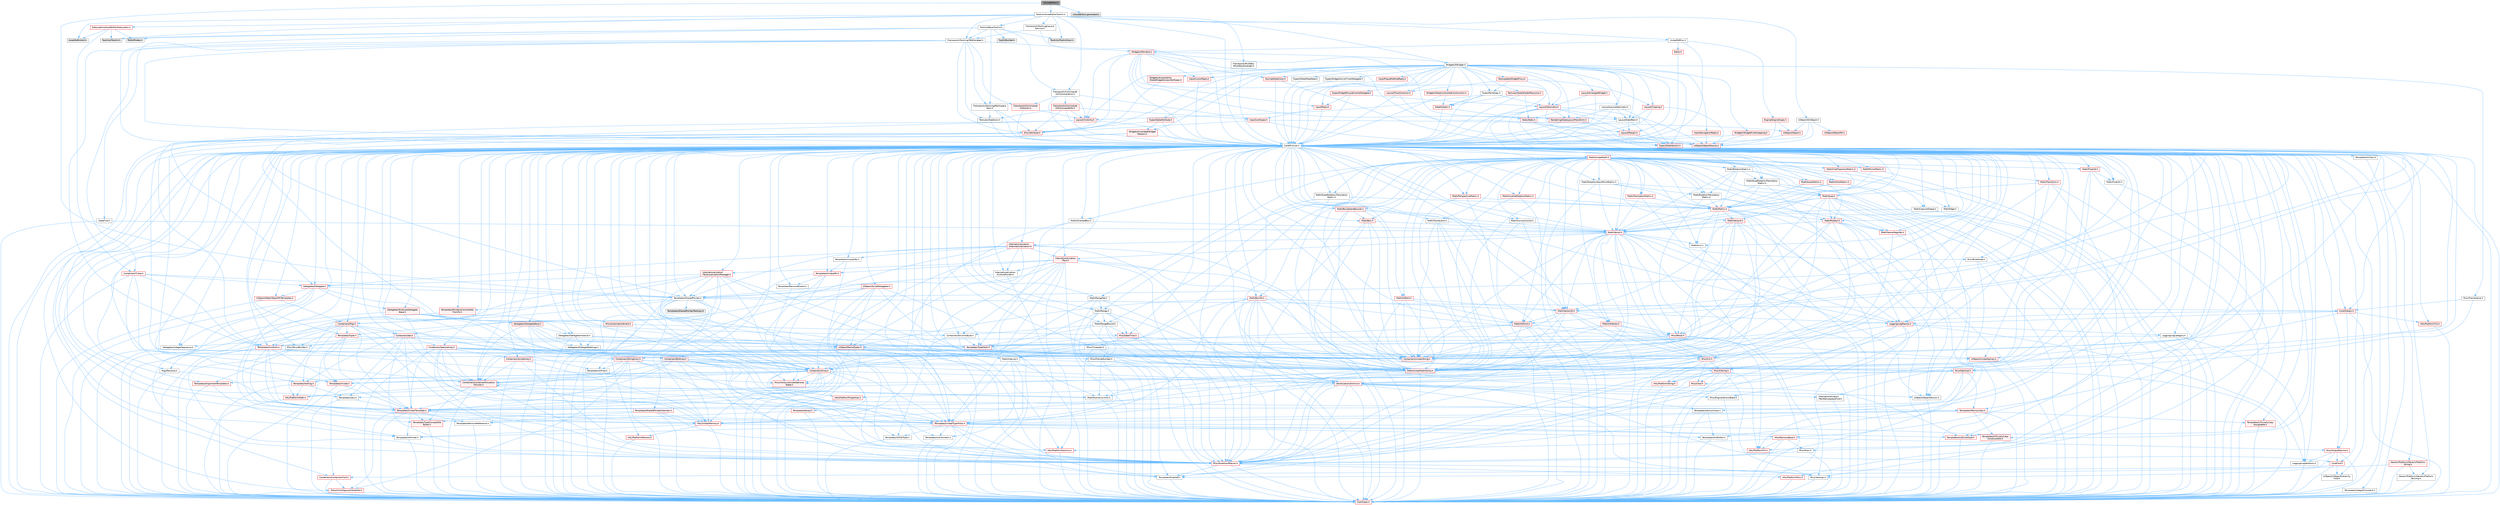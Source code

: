 digraph "UAssetEditor.h"
{
 // INTERACTIVE_SVG=YES
 // LATEX_PDF_SIZE
  bgcolor="transparent";
  edge [fontname=Helvetica,fontsize=10,labelfontname=Helvetica,labelfontsize=10];
  node [fontname=Helvetica,fontsize=10,shape=box,height=0.2,width=0.4];
  Node1 [id="Node000001",label="UAssetEditor.h",height=0.2,width=0.4,color="gray40", fillcolor="grey60", style="filled", fontcolor="black",tooltip=" "];
  Node1 -> Node2 [id="edge1_Node000001_Node000002",color="steelblue1",style="solid",tooltip=" "];
  Node2 [id="Node000002",label="Toolkits/AssetEditorToolkit.h",height=0.2,width=0.4,color="grey40", fillcolor="white", style="filled",URL="$d9/d8b/AssetEditorToolkit_8h.html",tooltip=" "];
  Node2 -> Node3 [id="edge2_Node000002_Node000003",color="steelblue1",style="solid",tooltip=" "];
  Node3 [id="Node000003",label="CoreMinimal.h",height=0.2,width=0.4,color="grey40", fillcolor="white", style="filled",URL="$d7/d67/CoreMinimal_8h.html",tooltip=" "];
  Node3 -> Node4 [id="edge3_Node000003_Node000004",color="steelblue1",style="solid",tooltip=" "];
  Node4 [id="Node000004",label="CoreTypes.h",height=0.2,width=0.4,color="red", fillcolor="#FFF0F0", style="filled",URL="$dc/dec/CoreTypes_8h.html",tooltip=" "];
  Node3 -> Node18 [id="edge4_Node000003_Node000018",color="steelblue1",style="solid",tooltip=" "];
  Node18 [id="Node000018",label="CoreFwd.h",height=0.2,width=0.4,color="red", fillcolor="#FFF0F0", style="filled",URL="$d1/d1e/CoreFwd_8h.html",tooltip=" "];
  Node18 -> Node4 [id="edge5_Node000018_Node000004",color="steelblue1",style="solid",tooltip=" "];
  Node18 -> Node19 [id="edge6_Node000018_Node000019",color="steelblue1",style="solid",tooltip=" "];
  Node19 [id="Node000019",label="Containers/ContainersFwd.h",height=0.2,width=0.4,color="red", fillcolor="#FFF0F0", style="filled",URL="$d4/d0a/ContainersFwd_8h.html",tooltip=" "];
  Node19 -> Node4 [id="edge7_Node000019_Node000004",color="steelblue1",style="solid",tooltip=" "];
  Node19 -> Node20 [id="edge8_Node000019_Node000020",color="steelblue1",style="solid",tooltip=" "];
  Node20 [id="Node000020",label="Traits/IsContiguousContainer.h",height=0.2,width=0.4,color="red", fillcolor="#FFF0F0", style="filled",URL="$d5/d3c/IsContiguousContainer_8h.html",tooltip=" "];
  Node20 -> Node4 [id="edge9_Node000020_Node000004",color="steelblue1",style="solid",tooltip=" "];
  Node18 -> Node24 [id="edge10_Node000018_Node000024",color="steelblue1",style="solid",tooltip=" "];
  Node24 [id="Node000024",label="UObject/UObjectHierarchy\lFwd.h",height=0.2,width=0.4,color="grey40", fillcolor="white", style="filled",URL="$d3/d13/UObjectHierarchyFwd_8h.html",tooltip=" "];
  Node3 -> Node24 [id="edge11_Node000003_Node000024",color="steelblue1",style="solid",tooltip=" "];
  Node3 -> Node19 [id="edge12_Node000003_Node000019",color="steelblue1",style="solid",tooltip=" "];
  Node3 -> Node25 [id="edge13_Node000003_Node000025",color="steelblue1",style="solid",tooltip=" "];
  Node25 [id="Node000025",label="Misc/VarArgs.h",height=0.2,width=0.4,color="grey40", fillcolor="white", style="filled",URL="$d5/d6f/VarArgs_8h.html",tooltip=" "];
  Node25 -> Node4 [id="edge14_Node000025_Node000004",color="steelblue1",style="solid",tooltip=" "];
  Node3 -> Node26 [id="edge15_Node000003_Node000026",color="steelblue1",style="solid",tooltip=" "];
  Node26 [id="Node000026",label="Logging/LogVerbosity.h",height=0.2,width=0.4,color="grey40", fillcolor="white", style="filled",URL="$d2/d8f/LogVerbosity_8h.html",tooltip=" "];
  Node26 -> Node4 [id="edge16_Node000026_Node000004",color="steelblue1",style="solid",tooltip=" "];
  Node3 -> Node27 [id="edge17_Node000003_Node000027",color="steelblue1",style="solid",tooltip=" "];
  Node27 [id="Node000027",label="Misc/OutputDevice.h",height=0.2,width=0.4,color="red", fillcolor="#FFF0F0", style="filled",URL="$d7/d32/OutputDevice_8h.html",tooltip=" "];
  Node27 -> Node18 [id="edge18_Node000027_Node000018",color="steelblue1",style="solid",tooltip=" "];
  Node27 -> Node4 [id="edge19_Node000027_Node000004",color="steelblue1",style="solid",tooltip=" "];
  Node27 -> Node26 [id="edge20_Node000027_Node000026",color="steelblue1",style="solid",tooltip=" "];
  Node27 -> Node25 [id="edge21_Node000027_Node000025",color="steelblue1",style="solid",tooltip=" "];
  Node3 -> Node33 [id="edge22_Node000003_Node000033",color="steelblue1",style="solid",tooltip=" "];
  Node33 [id="Node000033",label="HAL/PlatformCrt.h",height=0.2,width=0.4,color="red", fillcolor="#FFF0F0", style="filled",URL="$d8/d75/PlatformCrt_8h.html",tooltip=" "];
  Node3 -> Node43 [id="edge23_Node000003_Node000043",color="steelblue1",style="solid",tooltip=" "];
  Node43 [id="Node000043",label="HAL/PlatformMisc.h",height=0.2,width=0.4,color="red", fillcolor="#FFF0F0", style="filled",URL="$d0/df5/PlatformMisc_8h.html",tooltip=" "];
  Node43 -> Node4 [id="edge24_Node000043_Node000004",color="steelblue1",style="solid",tooltip=" "];
  Node3 -> Node62 [id="edge25_Node000003_Node000062",color="steelblue1",style="solid",tooltip=" "];
  Node62 [id="Node000062",label="Misc/AssertionMacros.h",height=0.2,width=0.4,color="red", fillcolor="#FFF0F0", style="filled",URL="$d0/dfa/AssertionMacros_8h.html",tooltip=" "];
  Node62 -> Node4 [id="edge26_Node000062_Node000004",color="steelblue1",style="solid",tooltip=" "];
  Node62 -> Node43 [id="edge27_Node000062_Node000043",color="steelblue1",style="solid",tooltip=" "];
  Node62 -> Node63 [id="edge28_Node000062_Node000063",color="steelblue1",style="solid",tooltip=" "];
  Node63 [id="Node000063",label="Templates/EnableIf.h",height=0.2,width=0.4,color="grey40", fillcolor="white", style="filled",URL="$d7/d60/EnableIf_8h.html",tooltip=" "];
  Node63 -> Node4 [id="edge29_Node000063_Node000004",color="steelblue1",style="solid",tooltip=" "];
  Node62 -> Node25 [id="edge30_Node000062_Node000025",color="steelblue1",style="solid",tooltip=" "];
  Node3 -> Node71 [id="edge31_Node000003_Node000071",color="steelblue1",style="solid",tooltip=" "];
  Node71 [id="Node000071",label="Templates/IsPointer.h",height=0.2,width=0.4,color="grey40", fillcolor="white", style="filled",URL="$d7/d05/IsPointer_8h.html",tooltip=" "];
  Node71 -> Node4 [id="edge32_Node000071_Node000004",color="steelblue1",style="solid",tooltip=" "];
  Node3 -> Node72 [id="edge33_Node000003_Node000072",color="steelblue1",style="solid",tooltip=" "];
  Node72 [id="Node000072",label="HAL/PlatformMemory.h",height=0.2,width=0.4,color="red", fillcolor="#FFF0F0", style="filled",URL="$de/d68/PlatformMemory_8h.html",tooltip=" "];
  Node72 -> Node4 [id="edge34_Node000072_Node000004",color="steelblue1",style="solid",tooltip=" "];
  Node3 -> Node55 [id="edge35_Node000003_Node000055",color="steelblue1",style="solid",tooltip=" "];
  Node55 [id="Node000055",label="HAL/PlatformAtomics.h",height=0.2,width=0.4,color="red", fillcolor="#FFF0F0", style="filled",URL="$d3/d36/PlatformAtomics_8h.html",tooltip=" "];
  Node55 -> Node4 [id="edge36_Node000055_Node000004",color="steelblue1",style="solid",tooltip=" "];
  Node3 -> Node77 [id="edge37_Node000003_Node000077",color="steelblue1",style="solid",tooltip=" "];
  Node77 [id="Node000077",label="Misc/Exec.h",height=0.2,width=0.4,color="grey40", fillcolor="white", style="filled",URL="$de/ddb/Exec_8h.html",tooltip=" "];
  Node77 -> Node4 [id="edge38_Node000077_Node000004",color="steelblue1",style="solid",tooltip=" "];
  Node77 -> Node62 [id="edge39_Node000077_Node000062",color="steelblue1",style="solid",tooltip=" "];
  Node3 -> Node78 [id="edge40_Node000003_Node000078",color="steelblue1",style="solid",tooltip=" "];
  Node78 [id="Node000078",label="HAL/MemoryBase.h",height=0.2,width=0.4,color="red", fillcolor="#FFF0F0", style="filled",URL="$d6/d9f/MemoryBase_8h.html",tooltip=" "];
  Node78 -> Node4 [id="edge41_Node000078_Node000004",color="steelblue1",style="solid",tooltip=" "];
  Node78 -> Node55 [id="edge42_Node000078_Node000055",color="steelblue1",style="solid",tooltip=" "];
  Node78 -> Node33 [id="edge43_Node000078_Node000033",color="steelblue1",style="solid",tooltip=" "];
  Node78 -> Node77 [id="edge44_Node000078_Node000077",color="steelblue1",style="solid",tooltip=" "];
  Node78 -> Node27 [id="edge45_Node000078_Node000027",color="steelblue1",style="solid",tooltip=" "];
  Node3 -> Node88 [id="edge46_Node000003_Node000088",color="steelblue1",style="solid",tooltip=" "];
  Node88 [id="Node000088",label="HAL/UnrealMemory.h",height=0.2,width=0.4,color="red", fillcolor="#FFF0F0", style="filled",URL="$d9/d96/UnrealMemory_8h.html",tooltip=" "];
  Node88 -> Node4 [id="edge47_Node000088_Node000004",color="steelblue1",style="solid",tooltip=" "];
  Node88 -> Node78 [id="edge48_Node000088_Node000078",color="steelblue1",style="solid",tooltip=" "];
  Node88 -> Node72 [id="edge49_Node000088_Node000072",color="steelblue1",style="solid",tooltip=" "];
  Node88 -> Node71 [id="edge50_Node000088_Node000071",color="steelblue1",style="solid",tooltip=" "];
  Node3 -> Node90 [id="edge51_Node000003_Node000090",color="steelblue1",style="solid",tooltip=" "];
  Node90 [id="Node000090",label="Templates/IsArithmetic.h",height=0.2,width=0.4,color="grey40", fillcolor="white", style="filled",URL="$d2/d5d/IsArithmetic_8h.html",tooltip=" "];
  Node90 -> Node4 [id="edge52_Node000090_Node000004",color="steelblue1",style="solid",tooltip=" "];
  Node3 -> Node84 [id="edge53_Node000003_Node000084",color="steelblue1",style="solid",tooltip=" "];
  Node84 [id="Node000084",label="Templates/AndOrNot.h",height=0.2,width=0.4,color="grey40", fillcolor="white", style="filled",URL="$db/d0a/AndOrNot_8h.html",tooltip=" "];
  Node84 -> Node4 [id="edge54_Node000084_Node000004",color="steelblue1",style="solid",tooltip=" "];
  Node3 -> Node91 [id="edge55_Node000003_Node000091",color="steelblue1",style="solid",tooltip=" "];
  Node91 [id="Node000091",label="Templates/IsPODType.h",height=0.2,width=0.4,color="grey40", fillcolor="white", style="filled",URL="$d7/db1/IsPODType_8h.html",tooltip=" "];
  Node91 -> Node4 [id="edge56_Node000091_Node000004",color="steelblue1",style="solid",tooltip=" "];
  Node3 -> Node92 [id="edge57_Node000003_Node000092",color="steelblue1",style="solid",tooltip=" "];
  Node92 [id="Node000092",label="Templates/IsUECoreType.h",height=0.2,width=0.4,color="red", fillcolor="#FFF0F0", style="filled",URL="$d1/db8/IsUECoreType_8h.html",tooltip=" "];
  Node92 -> Node4 [id="edge58_Node000092_Node000004",color="steelblue1",style="solid",tooltip=" "];
  Node3 -> Node85 [id="edge59_Node000003_Node000085",color="steelblue1",style="solid",tooltip=" "];
  Node85 [id="Node000085",label="Templates/IsTriviallyCopy\lConstructible.h",height=0.2,width=0.4,color="red", fillcolor="#FFF0F0", style="filled",URL="$d3/d78/IsTriviallyCopyConstructible_8h.html",tooltip=" "];
  Node85 -> Node4 [id="edge60_Node000085_Node000004",color="steelblue1",style="solid",tooltip=" "];
  Node3 -> Node93 [id="edge61_Node000003_Node000093",color="steelblue1",style="solid",tooltip=" "];
  Node93 [id="Node000093",label="Templates/UnrealTypeTraits.h",height=0.2,width=0.4,color="red", fillcolor="#FFF0F0", style="filled",URL="$d2/d2d/UnrealTypeTraits_8h.html",tooltip=" "];
  Node93 -> Node4 [id="edge62_Node000093_Node000004",color="steelblue1",style="solid",tooltip=" "];
  Node93 -> Node71 [id="edge63_Node000093_Node000071",color="steelblue1",style="solid",tooltip=" "];
  Node93 -> Node62 [id="edge64_Node000093_Node000062",color="steelblue1",style="solid",tooltip=" "];
  Node93 -> Node84 [id="edge65_Node000093_Node000084",color="steelblue1",style="solid",tooltip=" "];
  Node93 -> Node63 [id="edge66_Node000093_Node000063",color="steelblue1",style="solid",tooltip=" "];
  Node93 -> Node90 [id="edge67_Node000093_Node000090",color="steelblue1",style="solid",tooltip=" "];
  Node93 -> Node91 [id="edge68_Node000093_Node000091",color="steelblue1",style="solid",tooltip=" "];
  Node93 -> Node92 [id="edge69_Node000093_Node000092",color="steelblue1",style="solid",tooltip=" "];
  Node93 -> Node85 [id="edge70_Node000093_Node000085",color="steelblue1",style="solid",tooltip=" "];
  Node3 -> Node63 [id="edge71_Node000003_Node000063",color="steelblue1",style="solid",tooltip=" "];
  Node3 -> Node95 [id="edge72_Node000003_Node000095",color="steelblue1",style="solid",tooltip=" "];
  Node95 [id="Node000095",label="Templates/RemoveReference.h",height=0.2,width=0.4,color="grey40", fillcolor="white", style="filled",URL="$da/dbe/RemoveReference_8h.html",tooltip=" "];
  Node95 -> Node4 [id="edge73_Node000095_Node000004",color="steelblue1",style="solid",tooltip=" "];
  Node3 -> Node96 [id="edge74_Node000003_Node000096",color="steelblue1",style="solid",tooltip=" "];
  Node96 [id="Node000096",label="Templates/IntegralConstant.h",height=0.2,width=0.4,color="grey40", fillcolor="white", style="filled",URL="$db/d1b/IntegralConstant_8h.html",tooltip=" "];
  Node96 -> Node4 [id="edge75_Node000096_Node000004",color="steelblue1",style="solid",tooltip=" "];
  Node3 -> Node97 [id="edge76_Node000003_Node000097",color="steelblue1",style="solid",tooltip=" "];
  Node97 [id="Node000097",label="Templates/IsClass.h",height=0.2,width=0.4,color="grey40", fillcolor="white", style="filled",URL="$db/dcb/IsClass_8h.html",tooltip=" "];
  Node97 -> Node4 [id="edge77_Node000097_Node000004",color="steelblue1",style="solid",tooltip=" "];
  Node3 -> Node98 [id="edge78_Node000003_Node000098",color="steelblue1",style="solid",tooltip=" "];
  Node98 [id="Node000098",label="Templates/TypeCompatible\lBytes.h",height=0.2,width=0.4,color="red", fillcolor="#FFF0F0", style="filled",URL="$df/d0a/TypeCompatibleBytes_8h.html",tooltip=" "];
  Node98 -> Node4 [id="edge79_Node000098_Node000004",color="steelblue1",style="solid",tooltip=" "];
  Node3 -> Node20 [id="edge80_Node000003_Node000020",color="steelblue1",style="solid",tooltip=" "];
  Node3 -> Node99 [id="edge81_Node000003_Node000099",color="steelblue1",style="solid",tooltip=" "];
  Node99 [id="Node000099",label="Templates/UnrealTemplate.h",height=0.2,width=0.4,color="red", fillcolor="#FFF0F0", style="filled",URL="$d4/d24/UnrealTemplate_8h.html",tooltip=" "];
  Node99 -> Node4 [id="edge82_Node000099_Node000004",color="steelblue1",style="solid",tooltip=" "];
  Node99 -> Node71 [id="edge83_Node000099_Node000071",color="steelblue1",style="solid",tooltip=" "];
  Node99 -> Node88 [id="edge84_Node000099_Node000088",color="steelblue1",style="solid",tooltip=" "];
  Node99 -> Node93 [id="edge85_Node000099_Node000093",color="steelblue1",style="solid",tooltip=" "];
  Node99 -> Node95 [id="edge86_Node000099_Node000095",color="steelblue1",style="solid",tooltip=" "];
  Node99 -> Node98 [id="edge87_Node000099_Node000098",color="steelblue1",style="solid",tooltip=" "];
  Node99 -> Node20 [id="edge88_Node000099_Node000020",color="steelblue1",style="solid",tooltip=" "];
  Node3 -> Node48 [id="edge89_Node000003_Node000048",color="steelblue1",style="solid",tooltip=" "];
  Node48 [id="Node000048",label="Math/NumericLimits.h",height=0.2,width=0.4,color="grey40", fillcolor="white", style="filled",URL="$df/d1b/NumericLimits_8h.html",tooltip=" "];
  Node48 -> Node4 [id="edge90_Node000048_Node000004",color="steelblue1",style="solid",tooltip=" "];
  Node3 -> Node103 [id="edge91_Node000003_Node000103",color="steelblue1",style="solid",tooltip=" "];
  Node103 [id="Node000103",label="HAL/PlatformMath.h",height=0.2,width=0.4,color="red", fillcolor="#FFF0F0", style="filled",URL="$dc/d53/PlatformMath_8h.html",tooltip=" "];
  Node103 -> Node4 [id="edge92_Node000103_Node000004",color="steelblue1",style="solid",tooltip=" "];
  Node3 -> Node86 [id="edge93_Node000003_Node000086",color="steelblue1",style="solid",tooltip=" "];
  Node86 [id="Node000086",label="Templates/IsTriviallyCopy\lAssignable.h",height=0.2,width=0.4,color="red", fillcolor="#FFF0F0", style="filled",URL="$d2/df2/IsTriviallyCopyAssignable_8h.html",tooltip=" "];
  Node86 -> Node4 [id="edge94_Node000086_Node000004",color="steelblue1",style="solid",tooltip=" "];
  Node3 -> Node111 [id="edge95_Node000003_Node000111",color="steelblue1",style="solid",tooltip=" "];
  Node111 [id="Node000111",label="Templates/MemoryOps.h",height=0.2,width=0.4,color="red", fillcolor="#FFF0F0", style="filled",URL="$db/dea/MemoryOps_8h.html",tooltip=" "];
  Node111 -> Node4 [id="edge96_Node000111_Node000004",color="steelblue1",style="solid",tooltip=" "];
  Node111 -> Node88 [id="edge97_Node000111_Node000088",color="steelblue1",style="solid",tooltip=" "];
  Node111 -> Node86 [id="edge98_Node000111_Node000086",color="steelblue1",style="solid",tooltip=" "];
  Node111 -> Node85 [id="edge99_Node000111_Node000085",color="steelblue1",style="solid",tooltip=" "];
  Node111 -> Node93 [id="edge100_Node000111_Node000093",color="steelblue1",style="solid",tooltip=" "];
  Node3 -> Node112 [id="edge101_Node000003_Node000112",color="steelblue1",style="solid",tooltip=" "];
  Node112 [id="Node000112",label="Containers/ContainerAllocation\lPolicies.h",height=0.2,width=0.4,color="red", fillcolor="#FFF0F0", style="filled",URL="$d7/dff/ContainerAllocationPolicies_8h.html",tooltip=" "];
  Node112 -> Node4 [id="edge102_Node000112_Node000004",color="steelblue1",style="solid",tooltip=" "];
  Node112 -> Node112 [id="edge103_Node000112_Node000112",color="steelblue1",style="solid",tooltip=" "];
  Node112 -> Node103 [id="edge104_Node000112_Node000103",color="steelblue1",style="solid",tooltip=" "];
  Node112 -> Node88 [id="edge105_Node000112_Node000088",color="steelblue1",style="solid",tooltip=" "];
  Node112 -> Node48 [id="edge106_Node000112_Node000048",color="steelblue1",style="solid",tooltip=" "];
  Node112 -> Node62 [id="edge107_Node000112_Node000062",color="steelblue1",style="solid",tooltip=" "];
  Node112 -> Node111 [id="edge108_Node000112_Node000111",color="steelblue1",style="solid",tooltip=" "];
  Node112 -> Node98 [id="edge109_Node000112_Node000098",color="steelblue1",style="solid",tooltip=" "];
  Node3 -> Node115 [id="edge110_Node000003_Node000115",color="steelblue1",style="solid",tooltip=" "];
  Node115 [id="Node000115",label="Templates/IsEnumClass.h",height=0.2,width=0.4,color="grey40", fillcolor="white", style="filled",URL="$d7/d15/IsEnumClass_8h.html",tooltip=" "];
  Node115 -> Node4 [id="edge111_Node000115_Node000004",color="steelblue1",style="solid",tooltip=" "];
  Node115 -> Node84 [id="edge112_Node000115_Node000084",color="steelblue1",style="solid",tooltip=" "];
  Node3 -> Node116 [id="edge113_Node000003_Node000116",color="steelblue1",style="solid",tooltip=" "];
  Node116 [id="Node000116",label="HAL/PlatformProperties.h",height=0.2,width=0.4,color="red", fillcolor="#FFF0F0", style="filled",URL="$d9/db0/PlatformProperties_8h.html",tooltip=" "];
  Node116 -> Node4 [id="edge114_Node000116_Node000004",color="steelblue1",style="solid",tooltip=" "];
  Node3 -> Node119 [id="edge115_Node000003_Node000119",color="steelblue1",style="solid",tooltip=" "];
  Node119 [id="Node000119",label="Misc/EngineVersionBase.h",height=0.2,width=0.4,color="grey40", fillcolor="white", style="filled",URL="$d5/d2b/EngineVersionBase_8h.html",tooltip=" "];
  Node119 -> Node4 [id="edge116_Node000119_Node000004",color="steelblue1",style="solid",tooltip=" "];
  Node3 -> Node120 [id="edge117_Node000003_Node000120",color="steelblue1",style="solid",tooltip=" "];
  Node120 [id="Node000120",label="Internationalization\l/TextNamespaceFwd.h",height=0.2,width=0.4,color="grey40", fillcolor="white", style="filled",URL="$d8/d97/TextNamespaceFwd_8h.html",tooltip=" "];
  Node120 -> Node4 [id="edge118_Node000120_Node000004",color="steelblue1",style="solid",tooltip=" "];
  Node3 -> Node121 [id="edge119_Node000003_Node000121",color="steelblue1",style="solid",tooltip=" "];
  Node121 [id="Node000121",label="Serialization/Archive.h",height=0.2,width=0.4,color="red", fillcolor="#FFF0F0", style="filled",URL="$d7/d3b/Archive_8h.html",tooltip=" "];
  Node121 -> Node18 [id="edge120_Node000121_Node000018",color="steelblue1",style="solid",tooltip=" "];
  Node121 -> Node4 [id="edge121_Node000121_Node000004",color="steelblue1",style="solid",tooltip=" "];
  Node121 -> Node116 [id="edge122_Node000121_Node000116",color="steelblue1",style="solid",tooltip=" "];
  Node121 -> Node120 [id="edge123_Node000121_Node000120",color="steelblue1",style="solid",tooltip=" "];
  Node121 -> Node62 [id="edge124_Node000121_Node000062",color="steelblue1",style="solid",tooltip=" "];
  Node121 -> Node119 [id="edge125_Node000121_Node000119",color="steelblue1",style="solid",tooltip=" "];
  Node121 -> Node25 [id="edge126_Node000121_Node000025",color="steelblue1",style="solid",tooltip=" "];
  Node121 -> Node63 [id="edge127_Node000121_Node000063",color="steelblue1",style="solid",tooltip=" "];
  Node121 -> Node115 [id="edge128_Node000121_Node000115",color="steelblue1",style="solid",tooltip=" "];
  Node121 -> Node99 [id="edge129_Node000121_Node000099",color="steelblue1",style="solid",tooltip=" "];
  Node121 -> Node124 [id="edge130_Node000121_Node000124",color="steelblue1",style="solid",tooltip=" "];
  Node124 [id="Node000124",label="UObject/ObjectVersion.h",height=0.2,width=0.4,color="grey40", fillcolor="white", style="filled",URL="$da/d63/ObjectVersion_8h.html",tooltip=" "];
  Node124 -> Node4 [id="edge131_Node000124_Node000004",color="steelblue1",style="solid",tooltip=" "];
  Node3 -> Node125 [id="edge132_Node000003_Node000125",color="steelblue1",style="solid",tooltip=" "];
  Node125 [id="Node000125",label="Templates/Less.h",height=0.2,width=0.4,color="grey40", fillcolor="white", style="filled",URL="$de/dc8/Less_8h.html",tooltip=" "];
  Node125 -> Node4 [id="edge133_Node000125_Node000004",color="steelblue1",style="solid",tooltip=" "];
  Node125 -> Node99 [id="edge134_Node000125_Node000099",color="steelblue1",style="solid",tooltip=" "];
  Node3 -> Node126 [id="edge135_Node000003_Node000126",color="steelblue1",style="solid",tooltip=" "];
  Node126 [id="Node000126",label="Templates/Sorting.h",height=0.2,width=0.4,color="red", fillcolor="#FFF0F0", style="filled",URL="$d3/d9e/Sorting_8h.html",tooltip=" "];
  Node126 -> Node4 [id="edge136_Node000126_Node000004",color="steelblue1",style="solid",tooltip=" "];
  Node126 -> Node103 [id="edge137_Node000126_Node000103",color="steelblue1",style="solid",tooltip=" "];
  Node126 -> Node125 [id="edge138_Node000126_Node000125",color="steelblue1",style="solid",tooltip=" "];
  Node3 -> Node137 [id="edge139_Node000003_Node000137",color="steelblue1",style="solid",tooltip=" "];
  Node137 [id="Node000137",label="Misc/Char.h",height=0.2,width=0.4,color="red", fillcolor="#FFF0F0", style="filled",URL="$d0/d58/Char_8h.html",tooltip=" "];
  Node137 -> Node4 [id="edge140_Node000137_Node000004",color="steelblue1",style="solid",tooltip=" "];
  Node3 -> Node140 [id="edge141_Node000003_Node000140",color="steelblue1",style="solid",tooltip=" "];
  Node140 [id="Node000140",label="GenericPlatform/GenericPlatform\lStricmp.h",height=0.2,width=0.4,color="grey40", fillcolor="white", style="filled",URL="$d2/d86/GenericPlatformStricmp_8h.html",tooltip=" "];
  Node140 -> Node4 [id="edge142_Node000140_Node000004",color="steelblue1",style="solid",tooltip=" "];
  Node3 -> Node141 [id="edge143_Node000003_Node000141",color="steelblue1",style="solid",tooltip=" "];
  Node141 [id="Node000141",label="GenericPlatform/GenericPlatform\lString.h",height=0.2,width=0.4,color="red", fillcolor="#FFF0F0", style="filled",URL="$dd/d20/GenericPlatformString_8h.html",tooltip=" "];
  Node141 -> Node4 [id="edge144_Node000141_Node000004",color="steelblue1",style="solid",tooltip=" "];
  Node141 -> Node140 [id="edge145_Node000141_Node000140",color="steelblue1",style="solid",tooltip=" "];
  Node141 -> Node63 [id="edge146_Node000141_Node000063",color="steelblue1",style="solid",tooltip=" "];
  Node3 -> Node74 [id="edge147_Node000003_Node000074",color="steelblue1",style="solid",tooltip=" "];
  Node74 [id="Node000074",label="HAL/PlatformString.h",height=0.2,width=0.4,color="red", fillcolor="#FFF0F0", style="filled",URL="$db/db5/PlatformString_8h.html",tooltip=" "];
  Node74 -> Node4 [id="edge148_Node000074_Node000004",color="steelblue1",style="solid",tooltip=" "];
  Node3 -> Node144 [id="edge149_Node000003_Node000144",color="steelblue1",style="solid",tooltip=" "];
  Node144 [id="Node000144",label="Misc/CString.h",height=0.2,width=0.4,color="red", fillcolor="#FFF0F0", style="filled",URL="$d2/d49/CString_8h.html",tooltip=" "];
  Node144 -> Node4 [id="edge150_Node000144_Node000004",color="steelblue1",style="solid",tooltip=" "];
  Node144 -> Node33 [id="edge151_Node000144_Node000033",color="steelblue1",style="solid",tooltip=" "];
  Node144 -> Node74 [id="edge152_Node000144_Node000074",color="steelblue1",style="solid",tooltip=" "];
  Node144 -> Node62 [id="edge153_Node000144_Node000062",color="steelblue1",style="solid",tooltip=" "];
  Node144 -> Node137 [id="edge154_Node000144_Node000137",color="steelblue1",style="solid",tooltip=" "];
  Node144 -> Node25 [id="edge155_Node000144_Node000025",color="steelblue1",style="solid",tooltip=" "];
  Node3 -> Node145 [id="edge156_Node000003_Node000145",color="steelblue1",style="solid",tooltip=" "];
  Node145 [id="Node000145",label="Misc/Crc.h",height=0.2,width=0.4,color="red", fillcolor="#FFF0F0", style="filled",URL="$d4/dd2/Crc_8h.html",tooltip=" "];
  Node145 -> Node4 [id="edge157_Node000145_Node000004",color="steelblue1",style="solid",tooltip=" "];
  Node145 -> Node74 [id="edge158_Node000145_Node000074",color="steelblue1",style="solid",tooltip=" "];
  Node145 -> Node62 [id="edge159_Node000145_Node000062",color="steelblue1",style="solid",tooltip=" "];
  Node145 -> Node144 [id="edge160_Node000145_Node000144",color="steelblue1",style="solid",tooltip=" "];
  Node145 -> Node137 [id="edge161_Node000145_Node000137",color="steelblue1",style="solid",tooltip=" "];
  Node145 -> Node93 [id="edge162_Node000145_Node000093",color="steelblue1",style="solid",tooltip=" "];
  Node3 -> Node136 [id="edge163_Node000003_Node000136",color="steelblue1",style="solid",tooltip=" "];
  Node136 [id="Node000136",label="Math/UnrealMathUtility.h",height=0.2,width=0.4,color="red", fillcolor="#FFF0F0", style="filled",URL="$db/db8/UnrealMathUtility_8h.html",tooltip=" "];
  Node136 -> Node4 [id="edge164_Node000136_Node000004",color="steelblue1",style="solid",tooltip=" "];
  Node136 -> Node62 [id="edge165_Node000136_Node000062",color="steelblue1",style="solid",tooltip=" "];
  Node136 -> Node103 [id="edge166_Node000136_Node000103",color="steelblue1",style="solid",tooltip=" "];
  Node3 -> Node146 [id="edge167_Node000003_Node000146",color="steelblue1",style="solid",tooltip=" "];
  Node146 [id="Node000146",label="Containers/UnrealString.h",height=0.2,width=0.4,color="red", fillcolor="#FFF0F0", style="filled",URL="$d5/dba/UnrealString_8h.html",tooltip=" "];
  Node3 -> Node150 [id="edge168_Node000003_Node000150",color="steelblue1",style="solid",tooltip=" "];
  Node150 [id="Node000150",label="Containers/Array.h",height=0.2,width=0.4,color="red", fillcolor="#FFF0F0", style="filled",URL="$df/dd0/Array_8h.html",tooltip=" "];
  Node150 -> Node4 [id="edge169_Node000150_Node000004",color="steelblue1",style="solid",tooltip=" "];
  Node150 -> Node62 [id="edge170_Node000150_Node000062",color="steelblue1",style="solid",tooltip=" "];
  Node150 -> Node151 [id="edge171_Node000150_Node000151",color="steelblue1",style="solid",tooltip=" "];
  Node151 [id="Node000151",label="Misc/IntrusiveUnsetOptional\lState.h",height=0.2,width=0.4,color="red", fillcolor="#FFF0F0", style="filled",URL="$d2/d0a/IntrusiveUnsetOptionalState_8h.html",tooltip=" "];
  Node150 -> Node88 [id="edge172_Node000150_Node000088",color="steelblue1",style="solid",tooltip=" "];
  Node150 -> Node93 [id="edge173_Node000150_Node000093",color="steelblue1",style="solid",tooltip=" "];
  Node150 -> Node99 [id="edge174_Node000150_Node000099",color="steelblue1",style="solid",tooltip=" "];
  Node150 -> Node112 [id="edge175_Node000150_Node000112",color="steelblue1",style="solid",tooltip=" "];
  Node150 -> Node121 [id="edge176_Node000150_Node000121",color="steelblue1",style="solid",tooltip=" "];
  Node150 -> Node129 [id="edge177_Node000150_Node000129",color="steelblue1",style="solid",tooltip=" "];
  Node129 [id="Node000129",label="Templates/Invoke.h",height=0.2,width=0.4,color="red", fillcolor="#FFF0F0", style="filled",URL="$d7/deb/Invoke_8h.html",tooltip=" "];
  Node129 -> Node4 [id="edge178_Node000129_Node000004",color="steelblue1",style="solid",tooltip=" "];
  Node129 -> Node99 [id="edge179_Node000129_Node000099",color="steelblue1",style="solid",tooltip=" "];
  Node150 -> Node125 [id="edge180_Node000150_Node000125",color="steelblue1",style="solid",tooltip=" "];
  Node150 -> Node126 [id="edge181_Node000150_Node000126",color="steelblue1",style="solid",tooltip=" "];
  Node150 -> Node173 [id="edge182_Node000150_Node000173",color="steelblue1",style="solid",tooltip=" "];
  Node173 [id="Node000173",label="Templates/AlignmentTemplates.h",height=0.2,width=0.4,color="red", fillcolor="#FFF0F0", style="filled",URL="$dd/d32/AlignmentTemplates_8h.html",tooltip=" "];
  Node173 -> Node4 [id="edge183_Node000173_Node000004",color="steelblue1",style="solid",tooltip=" "];
  Node173 -> Node71 [id="edge184_Node000173_Node000071",color="steelblue1",style="solid",tooltip=" "];
  Node3 -> Node174 [id="edge185_Node000003_Node000174",color="steelblue1",style="solid",tooltip=" "];
  Node174 [id="Node000174",label="Misc/FrameNumber.h",height=0.2,width=0.4,color="grey40", fillcolor="white", style="filled",URL="$dd/dbd/FrameNumber_8h.html",tooltip=" "];
  Node174 -> Node4 [id="edge186_Node000174_Node000004",color="steelblue1",style="solid",tooltip=" "];
  Node174 -> Node48 [id="edge187_Node000174_Node000048",color="steelblue1",style="solid",tooltip=" "];
  Node174 -> Node136 [id="edge188_Node000174_Node000136",color="steelblue1",style="solid",tooltip=" "];
  Node174 -> Node63 [id="edge189_Node000174_Node000063",color="steelblue1",style="solid",tooltip=" "];
  Node174 -> Node93 [id="edge190_Node000174_Node000093",color="steelblue1",style="solid",tooltip=" "];
  Node3 -> Node175 [id="edge191_Node000003_Node000175",color="steelblue1",style="solid",tooltip=" "];
  Node175 [id="Node000175",label="Misc/Timespan.h",height=0.2,width=0.4,color="grey40", fillcolor="white", style="filled",URL="$da/dd9/Timespan_8h.html",tooltip=" "];
  Node175 -> Node4 [id="edge192_Node000175_Node000004",color="steelblue1",style="solid",tooltip=" "];
  Node175 -> Node176 [id="edge193_Node000175_Node000176",color="steelblue1",style="solid",tooltip=" "];
  Node176 [id="Node000176",label="Math/Interval.h",height=0.2,width=0.4,color="grey40", fillcolor="white", style="filled",URL="$d1/d55/Interval_8h.html",tooltip=" "];
  Node176 -> Node4 [id="edge194_Node000176_Node000004",color="steelblue1",style="solid",tooltip=" "];
  Node176 -> Node90 [id="edge195_Node000176_Node000090",color="steelblue1",style="solid",tooltip=" "];
  Node176 -> Node93 [id="edge196_Node000176_Node000093",color="steelblue1",style="solid",tooltip=" "];
  Node176 -> Node48 [id="edge197_Node000176_Node000048",color="steelblue1",style="solid",tooltip=" "];
  Node176 -> Node136 [id="edge198_Node000176_Node000136",color="steelblue1",style="solid",tooltip=" "];
  Node175 -> Node136 [id="edge199_Node000175_Node000136",color="steelblue1",style="solid",tooltip=" "];
  Node175 -> Node62 [id="edge200_Node000175_Node000062",color="steelblue1",style="solid",tooltip=" "];
  Node3 -> Node177 [id="edge201_Node000003_Node000177",color="steelblue1",style="solid",tooltip=" "];
  Node177 [id="Node000177",label="Containers/StringConv.h",height=0.2,width=0.4,color="red", fillcolor="#FFF0F0", style="filled",URL="$d3/ddf/StringConv_8h.html",tooltip=" "];
  Node177 -> Node4 [id="edge202_Node000177_Node000004",color="steelblue1",style="solid",tooltip=" "];
  Node177 -> Node62 [id="edge203_Node000177_Node000062",color="steelblue1",style="solid",tooltip=" "];
  Node177 -> Node112 [id="edge204_Node000177_Node000112",color="steelblue1",style="solid",tooltip=" "];
  Node177 -> Node150 [id="edge205_Node000177_Node000150",color="steelblue1",style="solid",tooltip=" "];
  Node177 -> Node144 [id="edge206_Node000177_Node000144",color="steelblue1",style="solid",tooltip=" "];
  Node177 -> Node178 [id="edge207_Node000177_Node000178",color="steelblue1",style="solid",tooltip=" "];
  Node178 [id="Node000178",label="Templates/IsArray.h",height=0.2,width=0.4,color="grey40", fillcolor="white", style="filled",URL="$d8/d8d/IsArray_8h.html",tooltip=" "];
  Node178 -> Node4 [id="edge208_Node000178_Node000004",color="steelblue1",style="solid",tooltip=" "];
  Node177 -> Node99 [id="edge209_Node000177_Node000099",color="steelblue1",style="solid",tooltip=" "];
  Node177 -> Node93 [id="edge210_Node000177_Node000093",color="steelblue1",style="solid",tooltip=" "];
  Node177 -> Node20 [id="edge211_Node000177_Node000020",color="steelblue1",style="solid",tooltip=" "];
  Node3 -> Node179 [id="edge212_Node000003_Node000179",color="steelblue1",style="solid",tooltip=" "];
  Node179 [id="Node000179",label="UObject/UnrealNames.h",height=0.2,width=0.4,color="red", fillcolor="#FFF0F0", style="filled",URL="$d8/db1/UnrealNames_8h.html",tooltip=" "];
  Node179 -> Node4 [id="edge213_Node000179_Node000004",color="steelblue1",style="solid",tooltip=" "];
  Node3 -> Node181 [id="edge214_Node000003_Node000181",color="steelblue1",style="solid",tooltip=" "];
  Node181 [id="Node000181",label="UObject/NameTypes.h",height=0.2,width=0.4,color="red", fillcolor="#FFF0F0", style="filled",URL="$d6/d35/NameTypes_8h.html",tooltip=" "];
  Node181 -> Node4 [id="edge215_Node000181_Node000004",color="steelblue1",style="solid",tooltip=" "];
  Node181 -> Node62 [id="edge216_Node000181_Node000062",color="steelblue1",style="solid",tooltip=" "];
  Node181 -> Node88 [id="edge217_Node000181_Node000088",color="steelblue1",style="solid",tooltip=" "];
  Node181 -> Node93 [id="edge218_Node000181_Node000093",color="steelblue1",style="solid",tooltip=" "];
  Node181 -> Node99 [id="edge219_Node000181_Node000099",color="steelblue1",style="solid",tooltip=" "];
  Node181 -> Node146 [id="edge220_Node000181_Node000146",color="steelblue1",style="solid",tooltip=" "];
  Node181 -> Node177 [id="edge221_Node000181_Node000177",color="steelblue1",style="solid",tooltip=" "];
  Node181 -> Node179 [id="edge222_Node000181_Node000179",color="steelblue1",style="solid",tooltip=" "];
  Node181 -> Node151 [id="edge223_Node000181_Node000151",color="steelblue1",style="solid",tooltip=" "];
  Node3 -> Node189 [id="edge224_Node000003_Node000189",color="steelblue1",style="solid",tooltip=" "];
  Node189 [id="Node000189",label="Misc/Parse.h",height=0.2,width=0.4,color="red", fillcolor="#FFF0F0", style="filled",URL="$dc/d71/Parse_8h.html",tooltip=" "];
  Node189 -> Node146 [id="edge225_Node000189_Node000146",color="steelblue1",style="solid",tooltip=" "];
  Node189 -> Node4 [id="edge226_Node000189_Node000004",color="steelblue1",style="solid",tooltip=" "];
  Node189 -> Node33 [id="edge227_Node000189_Node000033",color="steelblue1",style="solid",tooltip=" "];
  Node189 -> Node190 [id="edge228_Node000189_Node000190",color="steelblue1",style="solid",tooltip=" "];
  Node190 [id="Node000190",label="Templates/Function.h",height=0.2,width=0.4,color="red", fillcolor="#FFF0F0", style="filled",URL="$df/df5/Function_8h.html",tooltip=" "];
  Node190 -> Node4 [id="edge229_Node000190_Node000004",color="steelblue1",style="solid",tooltip=" "];
  Node190 -> Node62 [id="edge230_Node000190_Node000062",color="steelblue1",style="solid",tooltip=" "];
  Node190 -> Node151 [id="edge231_Node000190_Node000151",color="steelblue1",style="solid",tooltip=" "];
  Node190 -> Node88 [id="edge232_Node000190_Node000088",color="steelblue1",style="solid",tooltip=" "];
  Node190 -> Node93 [id="edge233_Node000190_Node000093",color="steelblue1",style="solid",tooltip=" "];
  Node190 -> Node129 [id="edge234_Node000190_Node000129",color="steelblue1",style="solid",tooltip=" "];
  Node190 -> Node99 [id="edge235_Node000190_Node000099",color="steelblue1",style="solid",tooltip=" "];
  Node190 -> Node136 [id="edge236_Node000190_Node000136",color="steelblue1",style="solid",tooltip=" "];
  Node3 -> Node173 [id="edge237_Node000003_Node000173",color="steelblue1",style="solid",tooltip=" "];
  Node3 -> Node192 [id="edge238_Node000003_Node000192",color="steelblue1",style="solid",tooltip=" "];
  Node192 [id="Node000192",label="Misc/StructBuilder.h",height=0.2,width=0.4,color="grey40", fillcolor="white", style="filled",URL="$d9/db3/StructBuilder_8h.html",tooltip=" "];
  Node192 -> Node4 [id="edge239_Node000192_Node000004",color="steelblue1",style="solid",tooltip=" "];
  Node192 -> Node136 [id="edge240_Node000192_Node000136",color="steelblue1",style="solid",tooltip=" "];
  Node192 -> Node173 [id="edge241_Node000192_Node000173",color="steelblue1",style="solid",tooltip=" "];
  Node3 -> Node105 [id="edge242_Node000003_Node000105",color="steelblue1",style="solid",tooltip=" "];
  Node105 [id="Node000105",label="Templates/Decay.h",height=0.2,width=0.4,color="red", fillcolor="#FFF0F0", style="filled",URL="$dd/d0f/Decay_8h.html",tooltip=" "];
  Node105 -> Node4 [id="edge243_Node000105_Node000004",color="steelblue1",style="solid",tooltip=" "];
  Node105 -> Node95 [id="edge244_Node000105_Node000095",color="steelblue1",style="solid",tooltip=" "];
  Node3 -> Node193 [id="edge245_Node000003_Node000193",color="steelblue1",style="solid",tooltip=" "];
  Node193 [id="Node000193",label="Templates/PointerIsConvertible\lFromTo.h",height=0.2,width=0.4,color="red", fillcolor="#FFF0F0", style="filled",URL="$d6/d65/PointerIsConvertibleFromTo_8h.html",tooltip=" "];
  Node193 -> Node4 [id="edge246_Node000193_Node000004",color="steelblue1",style="solid",tooltip=" "];
  Node3 -> Node129 [id="edge247_Node000003_Node000129",color="steelblue1",style="solid",tooltip=" "];
  Node3 -> Node190 [id="edge248_Node000003_Node000190",color="steelblue1",style="solid",tooltip=" "];
  Node3 -> Node162 [id="edge249_Node000003_Node000162",color="steelblue1",style="solid",tooltip=" "];
  Node162 [id="Node000162",label="Templates/TypeHash.h",height=0.2,width=0.4,color="red", fillcolor="#FFF0F0", style="filled",URL="$d1/d62/TypeHash_8h.html",tooltip=" "];
  Node162 -> Node4 [id="edge250_Node000162_Node000004",color="steelblue1",style="solid",tooltip=" "];
  Node162 -> Node145 [id="edge251_Node000162_Node000145",color="steelblue1",style="solid",tooltip=" "];
  Node3 -> Node194 [id="edge252_Node000003_Node000194",color="steelblue1",style="solid",tooltip=" "];
  Node194 [id="Node000194",label="Containers/ScriptArray.h",height=0.2,width=0.4,color="red", fillcolor="#FFF0F0", style="filled",URL="$dc/daf/ScriptArray_8h.html",tooltip=" "];
  Node194 -> Node4 [id="edge253_Node000194_Node000004",color="steelblue1",style="solid",tooltip=" "];
  Node194 -> Node62 [id="edge254_Node000194_Node000062",color="steelblue1",style="solid",tooltip=" "];
  Node194 -> Node88 [id="edge255_Node000194_Node000088",color="steelblue1",style="solid",tooltip=" "];
  Node194 -> Node112 [id="edge256_Node000194_Node000112",color="steelblue1",style="solid",tooltip=" "];
  Node194 -> Node150 [id="edge257_Node000194_Node000150",color="steelblue1",style="solid",tooltip=" "];
  Node3 -> Node195 [id="edge258_Node000003_Node000195",color="steelblue1",style="solid",tooltip=" "];
  Node195 [id="Node000195",label="Containers/BitArray.h",height=0.2,width=0.4,color="red", fillcolor="#FFF0F0", style="filled",URL="$d1/de4/BitArray_8h.html",tooltip=" "];
  Node195 -> Node112 [id="edge259_Node000195_Node000112",color="steelblue1",style="solid",tooltip=" "];
  Node195 -> Node4 [id="edge260_Node000195_Node000004",color="steelblue1",style="solid",tooltip=" "];
  Node195 -> Node55 [id="edge261_Node000195_Node000055",color="steelblue1",style="solid",tooltip=" "];
  Node195 -> Node88 [id="edge262_Node000195_Node000088",color="steelblue1",style="solid",tooltip=" "];
  Node195 -> Node136 [id="edge263_Node000195_Node000136",color="steelblue1",style="solid",tooltip=" "];
  Node195 -> Node62 [id="edge264_Node000195_Node000062",color="steelblue1",style="solid",tooltip=" "];
  Node195 -> Node121 [id="edge265_Node000195_Node000121",color="steelblue1",style="solid",tooltip=" "];
  Node195 -> Node63 [id="edge266_Node000195_Node000063",color="steelblue1",style="solid",tooltip=" "];
  Node195 -> Node129 [id="edge267_Node000195_Node000129",color="steelblue1",style="solid",tooltip=" "];
  Node195 -> Node99 [id="edge268_Node000195_Node000099",color="steelblue1",style="solid",tooltip=" "];
  Node195 -> Node93 [id="edge269_Node000195_Node000093",color="steelblue1",style="solid",tooltip=" "];
  Node3 -> Node196 [id="edge270_Node000003_Node000196",color="steelblue1",style="solid",tooltip=" "];
  Node196 [id="Node000196",label="Containers/SparseArray.h",height=0.2,width=0.4,color="red", fillcolor="#FFF0F0", style="filled",URL="$d5/dbf/SparseArray_8h.html",tooltip=" "];
  Node196 -> Node4 [id="edge271_Node000196_Node000004",color="steelblue1",style="solid",tooltip=" "];
  Node196 -> Node62 [id="edge272_Node000196_Node000062",color="steelblue1",style="solid",tooltip=" "];
  Node196 -> Node88 [id="edge273_Node000196_Node000088",color="steelblue1",style="solid",tooltip=" "];
  Node196 -> Node93 [id="edge274_Node000196_Node000093",color="steelblue1",style="solid",tooltip=" "];
  Node196 -> Node99 [id="edge275_Node000196_Node000099",color="steelblue1",style="solid",tooltip=" "];
  Node196 -> Node112 [id="edge276_Node000196_Node000112",color="steelblue1",style="solid",tooltip=" "];
  Node196 -> Node125 [id="edge277_Node000196_Node000125",color="steelblue1",style="solid",tooltip=" "];
  Node196 -> Node150 [id="edge278_Node000196_Node000150",color="steelblue1",style="solid",tooltip=" "];
  Node196 -> Node136 [id="edge279_Node000196_Node000136",color="steelblue1",style="solid",tooltip=" "];
  Node196 -> Node194 [id="edge280_Node000196_Node000194",color="steelblue1",style="solid",tooltip=" "];
  Node196 -> Node195 [id="edge281_Node000196_Node000195",color="steelblue1",style="solid",tooltip=" "];
  Node196 -> Node146 [id="edge282_Node000196_Node000146",color="steelblue1",style="solid",tooltip=" "];
  Node196 -> Node151 [id="edge283_Node000196_Node000151",color="steelblue1",style="solid",tooltip=" "];
  Node3 -> Node212 [id="edge284_Node000003_Node000212",color="steelblue1",style="solid",tooltip=" "];
  Node212 [id="Node000212",label="Containers/Set.h",height=0.2,width=0.4,color="red", fillcolor="#FFF0F0", style="filled",URL="$d4/d45/Set_8h.html",tooltip=" "];
  Node212 -> Node112 [id="edge285_Node000212_Node000112",color="steelblue1",style="solid",tooltip=" "];
  Node212 -> Node196 [id="edge286_Node000212_Node000196",color="steelblue1",style="solid",tooltip=" "];
  Node212 -> Node19 [id="edge287_Node000212_Node000019",color="steelblue1",style="solid",tooltip=" "];
  Node212 -> Node136 [id="edge288_Node000212_Node000136",color="steelblue1",style="solid",tooltip=" "];
  Node212 -> Node62 [id="edge289_Node000212_Node000062",color="steelblue1",style="solid",tooltip=" "];
  Node212 -> Node192 [id="edge290_Node000212_Node000192",color="steelblue1",style="solid",tooltip=" "];
  Node212 -> Node190 [id="edge291_Node000212_Node000190",color="steelblue1",style="solid",tooltip=" "];
  Node212 -> Node126 [id="edge292_Node000212_Node000126",color="steelblue1",style="solid",tooltip=" "];
  Node212 -> Node162 [id="edge293_Node000212_Node000162",color="steelblue1",style="solid",tooltip=" "];
  Node212 -> Node99 [id="edge294_Node000212_Node000099",color="steelblue1",style="solid",tooltip=" "];
  Node3 -> Node215 [id="edge295_Node000003_Node000215",color="steelblue1",style="solid",tooltip=" "];
  Node215 [id="Node000215",label="Algo/Reverse.h",height=0.2,width=0.4,color="grey40", fillcolor="white", style="filled",URL="$d5/d93/Reverse_8h.html",tooltip=" "];
  Node215 -> Node4 [id="edge296_Node000215_Node000004",color="steelblue1",style="solid",tooltip=" "];
  Node215 -> Node99 [id="edge297_Node000215_Node000099",color="steelblue1",style="solid",tooltip=" "];
  Node3 -> Node216 [id="edge298_Node000003_Node000216",color="steelblue1",style="solid",tooltip=" "];
  Node216 [id="Node000216",label="Containers/Map.h",height=0.2,width=0.4,color="red", fillcolor="#FFF0F0", style="filled",URL="$df/d79/Map_8h.html",tooltip=" "];
  Node216 -> Node4 [id="edge299_Node000216_Node000004",color="steelblue1",style="solid",tooltip=" "];
  Node216 -> Node215 [id="edge300_Node000216_Node000215",color="steelblue1",style="solid",tooltip=" "];
  Node216 -> Node212 [id="edge301_Node000216_Node000212",color="steelblue1",style="solid",tooltip=" "];
  Node216 -> Node146 [id="edge302_Node000216_Node000146",color="steelblue1",style="solid",tooltip=" "];
  Node216 -> Node62 [id="edge303_Node000216_Node000062",color="steelblue1",style="solid",tooltip=" "];
  Node216 -> Node192 [id="edge304_Node000216_Node000192",color="steelblue1",style="solid",tooltip=" "];
  Node216 -> Node190 [id="edge305_Node000216_Node000190",color="steelblue1",style="solid",tooltip=" "];
  Node216 -> Node126 [id="edge306_Node000216_Node000126",color="steelblue1",style="solid",tooltip=" "];
  Node216 -> Node217 [id="edge307_Node000216_Node000217",color="steelblue1",style="solid",tooltip=" "];
  Node217 [id="Node000217",label="Templates/Tuple.h",height=0.2,width=0.4,color="red", fillcolor="#FFF0F0", style="filled",URL="$d2/d4f/Tuple_8h.html",tooltip=" "];
  Node217 -> Node4 [id="edge308_Node000217_Node000004",color="steelblue1",style="solid",tooltip=" "];
  Node217 -> Node99 [id="edge309_Node000217_Node000099",color="steelblue1",style="solid",tooltip=" "];
  Node217 -> Node218 [id="edge310_Node000217_Node000218",color="steelblue1",style="solid",tooltip=" "];
  Node218 [id="Node000218",label="Delegates/IntegerSequence.h",height=0.2,width=0.4,color="grey40", fillcolor="white", style="filled",URL="$d2/dcc/IntegerSequence_8h.html",tooltip=" "];
  Node218 -> Node4 [id="edge311_Node000218_Node000004",color="steelblue1",style="solid",tooltip=" "];
  Node217 -> Node129 [id="edge312_Node000217_Node000129",color="steelblue1",style="solid",tooltip=" "];
  Node217 -> Node162 [id="edge313_Node000217_Node000162",color="steelblue1",style="solid",tooltip=" "];
  Node216 -> Node99 [id="edge314_Node000216_Node000099",color="steelblue1",style="solid",tooltip=" "];
  Node216 -> Node93 [id="edge315_Node000216_Node000093",color="steelblue1",style="solid",tooltip=" "];
  Node3 -> Node220 [id="edge316_Node000003_Node000220",color="steelblue1",style="solid",tooltip=" "];
  Node220 [id="Node000220",label="Math/IntPoint.h",height=0.2,width=0.4,color="red", fillcolor="#FFF0F0", style="filled",URL="$d3/df7/IntPoint_8h.html",tooltip=" "];
  Node220 -> Node4 [id="edge317_Node000220_Node000004",color="steelblue1",style="solid",tooltip=" "];
  Node220 -> Node62 [id="edge318_Node000220_Node000062",color="steelblue1",style="solid",tooltip=" "];
  Node220 -> Node189 [id="edge319_Node000220_Node000189",color="steelblue1",style="solid",tooltip=" "];
  Node220 -> Node136 [id="edge320_Node000220_Node000136",color="steelblue1",style="solid",tooltip=" "];
  Node220 -> Node146 [id="edge321_Node000220_Node000146",color="steelblue1",style="solid",tooltip=" "];
  Node220 -> Node162 [id="edge322_Node000220_Node000162",color="steelblue1",style="solid",tooltip=" "];
  Node3 -> Node222 [id="edge323_Node000003_Node000222",color="steelblue1",style="solid",tooltip=" "];
  Node222 [id="Node000222",label="Math/IntVector.h",height=0.2,width=0.4,color="red", fillcolor="#FFF0F0", style="filled",URL="$d7/d44/IntVector_8h.html",tooltip=" "];
  Node222 -> Node4 [id="edge324_Node000222_Node000004",color="steelblue1",style="solid",tooltip=" "];
  Node222 -> Node145 [id="edge325_Node000222_Node000145",color="steelblue1",style="solid",tooltip=" "];
  Node222 -> Node189 [id="edge326_Node000222_Node000189",color="steelblue1",style="solid",tooltip=" "];
  Node222 -> Node136 [id="edge327_Node000222_Node000136",color="steelblue1",style="solid",tooltip=" "];
  Node222 -> Node146 [id="edge328_Node000222_Node000146",color="steelblue1",style="solid",tooltip=" "];
  Node3 -> Node223 [id="edge329_Node000003_Node000223",color="steelblue1",style="solid",tooltip=" "];
  Node223 [id="Node000223",label="Logging/LogCategory.h",height=0.2,width=0.4,color="grey40", fillcolor="white", style="filled",URL="$d9/d36/LogCategory_8h.html",tooltip=" "];
  Node223 -> Node4 [id="edge330_Node000223_Node000004",color="steelblue1",style="solid",tooltip=" "];
  Node223 -> Node26 [id="edge331_Node000223_Node000026",color="steelblue1",style="solid",tooltip=" "];
  Node223 -> Node181 [id="edge332_Node000223_Node000181",color="steelblue1",style="solid",tooltip=" "];
  Node3 -> Node224 [id="edge333_Node000003_Node000224",color="steelblue1",style="solid",tooltip=" "];
  Node224 [id="Node000224",label="Logging/LogMacros.h",height=0.2,width=0.4,color="red", fillcolor="#FFF0F0", style="filled",URL="$d0/d16/LogMacros_8h.html",tooltip=" "];
  Node224 -> Node146 [id="edge334_Node000224_Node000146",color="steelblue1",style="solid",tooltip=" "];
  Node224 -> Node4 [id="edge335_Node000224_Node000004",color="steelblue1",style="solid",tooltip=" "];
  Node224 -> Node223 [id="edge336_Node000224_Node000223",color="steelblue1",style="solid",tooltip=" "];
  Node224 -> Node26 [id="edge337_Node000224_Node000026",color="steelblue1",style="solid",tooltip=" "];
  Node224 -> Node62 [id="edge338_Node000224_Node000062",color="steelblue1",style="solid",tooltip=" "];
  Node224 -> Node25 [id="edge339_Node000224_Node000025",color="steelblue1",style="solid",tooltip=" "];
  Node224 -> Node63 [id="edge340_Node000224_Node000063",color="steelblue1",style="solid",tooltip=" "];
  Node3 -> Node227 [id="edge341_Node000003_Node000227",color="steelblue1",style="solid",tooltip=" "];
  Node227 [id="Node000227",label="Math/Vector2D.h",height=0.2,width=0.4,color="red", fillcolor="#FFF0F0", style="filled",URL="$d3/db0/Vector2D_8h.html",tooltip=" "];
  Node227 -> Node4 [id="edge342_Node000227_Node000004",color="steelblue1",style="solid",tooltip=" "];
  Node227 -> Node62 [id="edge343_Node000227_Node000062",color="steelblue1",style="solid",tooltip=" "];
  Node227 -> Node145 [id="edge344_Node000227_Node000145",color="steelblue1",style="solid",tooltip=" "];
  Node227 -> Node136 [id="edge345_Node000227_Node000136",color="steelblue1",style="solid",tooltip=" "];
  Node227 -> Node146 [id="edge346_Node000227_Node000146",color="steelblue1",style="solid",tooltip=" "];
  Node227 -> Node189 [id="edge347_Node000227_Node000189",color="steelblue1",style="solid",tooltip=" "];
  Node227 -> Node220 [id="edge348_Node000227_Node000220",color="steelblue1",style="solid",tooltip=" "];
  Node227 -> Node224 [id="edge349_Node000227_Node000224",color="steelblue1",style="solid",tooltip=" "];
  Node3 -> Node231 [id="edge350_Node000003_Node000231",color="steelblue1",style="solid",tooltip=" "];
  Node231 [id="Node000231",label="Math/IntRect.h",height=0.2,width=0.4,color="red", fillcolor="#FFF0F0", style="filled",URL="$d7/d53/IntRect_8h.html",tooltip=" "];
  Node231 -> Node4 [id="edge351_Node000231_Node000004",color="steelblue1",style="solid",tooltip=" "];
  Node231 -> Node136 [id="edge352_Node000231_Node000136",color="steelblue1",style="solid",tooltip=" "];
  Node231 -> Node146 [id="edge353_Node000231_Node000146",color="steelblue1",style="solid",tooltip=" "];
  Node231 -> Node220 [id="edge354_Node000231_Node000220",color="steelblue1",style="solid",tooltip=" "];
  Node231 -> Node227 [id="edge355_Node000231_Node000227",color="steelblue1",style="solid",tooltip=" "];
  Node3 -> Node232 [id="edge356_Node000003_Node000232",color="steelblue1",style="solid",tooltip=" "];
  Node232 [id="Node000232",label="Misc/ByteSwap.h",height=0.2,width=0.4,color="grey40", fillcolor="white", style="filled",URL="$dc/dd7/ByteSwap_8h.html",tooltip=" "];
  Node232 -> Node4 [id="edge357_Node000232_Node000004",color="steelblue1",style="solid",tooltip=" "];
  Node232 -> Node33 [id="edge358_Node000232_Node000033",color="steelblue1",style="solid",tooltip=" "];
  Node3 -> Node161 [id="edge359_Node000003_Node000161",color="steelblue1",style="solid",tooltip=" "];
  Node161 [id="Node000161",label="Containers/EnumAsByte.h",height=0.2,width=0.4,color="grey40", fillcolor="white", style="filled",URL="$d6/d9a/EnumAsByte_8h.html",tooltip=" "];
  Node161 -> Node4 [id="edge360_Node000161_Node000004",color="steelblue1",style="solid",tooltip=" "];
  Node161 -> Node91 [id="edge361_Node000161_Node000091",color="steelblue1",style="solid",tooltip=" "];
  Node161 -> Node162 [id="edge362_Node000161_Node000162",color="steelblue1",style="solid",tooltip=" "];
  Node3 -> Node233 [id="edge363_Node000003_Node000233",color="steelblue1",style="solid",tooltip=" "];
  Node233 [id="Node000233",label="HAL/PlatformTLS.h",height=0.2,width=0.4,color="red", fillcolor="#FFF0F0", style="filled",URL="$d0/def/PlatformTLS_8h.html",tooltip=" "];
  Node233 -> Node4 [id="edge364_Node000233_Node000004",color="steelblue1",style="solid",tooltip=" "];
  Node3 -> Node236 [id="edge365_Node000003_Node000236",color="steelblue1",style="solid",tooltip=" "];
  Node236 [id="Node000236",label="CoreGlobals.h",height=0.2,width=0.4,color="red", fillcolor="#FFF0F0", style="filled",URL="$d5/d8c/CoreGlobals_8h.html",tooltip=" "];
  Node236 -> Node146 [id="edge366_Node000236_Node000146",color="steelblue1",style="solid",tooltip=" "];
  Node236 -> Node4 [id="edge367_Node000236_Node000004",color="steelblue1",style="solid",tooltip=" "];
  Node236 -> Node233 [id="edge368_Node000236_Node000233",color="steelblue1",style="solid",tooltip=" "];
  Node236 -> Node224 [id="edge369_Node000236_Node000224",color="steelblue1",style="solid",tooltip=" "];
  Node236 -> Node27 [id="edge370_Node000236_Node000027",color="steelblue1",style="solid",tooltip=" "];
  Node236 -> Node181 [id="edge371_Node000236_Node000181",color="steelblue1",style="solid",tooltip=" "];
  Node3 -> Node237 [id="edge372_Node000003_Node000237",color="steelblue1",style="solid",tooltip=" "];
  Node237 [id="Node000237",label="Templates/SharedPointer.h",height=0.2,width=0.4,color="grey40", fillcolor="white", style="filled",URL="$d2/d17/SharedPointer_8h.html",tooltip=" "];
  Node237 -> Node4 [id="edge373_Node000237_Node000004",color="steelblue1",style="solid",tooltip=" "];
  Node237 -> Node151 [id="edge374_Node000237_Node000151",color="steelblue1",style="solid",tooltip=" "];
  Node237 -> Node193 [id="edge375_Node000237_Node000193",color="steelblue1",style="solid",tooltip=" "];
  Node237 -> Node62 [id="edge376_Node000237_Node000062",color="steelblue1",style="solid",tooltip=" "];
  Node237 -> Node88 [id="edge377_Node000237_Node000088",color="steelblue1",style="solid",tooltip=" "];
  Node237 -> Node150 [id="edge378_Node000237_Node000150",color="steelblue1",style="solid",tooltip=" "];
  Node237 -> Node216 [id="edge379_Node000237_Node000216",color="steelblue1",style="solid",tooltip=" "];
  Node237 -> Node236 [id="edge380_Node000237_Node000236",color="steelblue1",style="solid",tooltip=" "];
  Node237 -> Node238 [id="edge381_Node000237_Node000238",color="steelblue1",style="solid",tooltip=" "];
  Node238 [id="Node000238",label="Templates/SharedPointerInternals.h",height=0.2,width=0.4,color="red", fillcolor="#FFF0F0", style="filled",URL="$de/d3a/SharedPointerInternals_8h.html",tooltip=" "];
  Node238 -> Node4 [id="edge382_Node000238_Node000004",color="steelblue1",style="solid",tooltip=" "];
  Node238 -> Node88 [id="edge383_Node000238_Node000088",color="steelblue1",style="solid",tooltip=" "];
  Node238 -> Node62 [id="edge384_Node000238_Node000062",color="steelblue1",style="solid",tooltip=" "];
  Node238 -> Node95 [id="edge385_Node000238_Node000095",color="steelblue1",style="solid",tooltip=" "];
  Node238 -> Node98 [id="edge386_Node000238_Node000098",color="steelblue1",style="solid",tooltip=" "];
  Node237 -> Node241 [id="edge387_Node000237_Node000241",color="steelblue1",style="solid",tooltip=" "];
  Node241 [id="Node000241",label="Templates/SharedPointerTesting.inl",height=0.2,width=0.4,color="grey60", fillcolor="#E0E0E0", style="filled",tooltip=" "];
  Node3 -> Node242 [id="edge388_Node000003_Node000242",color="steelblue1",style="solid",tooltip=" "];
  Node242 [id="Node000242",label="Internationalization\l/CulturePointer.h",height=0.2,width=0.4,color="grey40", fillcolor="white", style="filled",URL="$d6/dbe/CulturePointer_8h.html",tooltip=" "];
  Node242 -> Node4 [id="edge389_Node000242_Node000004",color="steelblue1",style="solid",tooltip=" "];
  Node242 -> Node237 [id="edge390_Node000242_Node000237",color="steelblue1",style="solid",tooltip=" "];
  Node3 -> Node243 [id="edge391_Node000003_Node000243",color="steelblue1",style="solid",tooltip=" "];
  Node243 [id="Node000243",label="UObject/WeakObjectPtrTemplates.h",height=0.2,width=0.4,color="red", fillcolor="#FFF0F0", style="filled",URL="$d8/d3b/WeakObjectPtrTemplates_8h.html",tooltip=" "];
  Node243 -> Node4 [id="edge392_Node000243_Node000004",color="steelblue1",style="solid",tooltip=" "];
  Node243 -> Node216 [id="edge393_Node000243_Node000216",color="steelblue1",style="solid",tooltip=" "];
  Node3 -> Node246 [id="edge394_Node000003_Node000246",color="steelblue1",style="solid",tooltip=" "];
  Node246 [id="Node000246",label="Delegates/DelegateSettings.h",height=0.2,width=0.4,color="grey40", fillcolor="white", style="filled",URL="$d0/d97/DelegateSettings_8h.html",tooltip=" "];
  Node246 -> Node4 [id="edge395_Node000246_Node000004",color="steelblue1",style="solid",tooltip=" "];
  Node3 -> Node247 [id="edge396_Node000003_Node000247",color="steelblue1",style="solid",tooltip=" "];
  Node247 [id="Node000247",label="Delegates/IDelegateInstance.h",height=0.2,width=0.4,color="grey40", fillcolor="white", style="filled",URL="$d2/d10/IDelegateInstance_8h.html",tooltip=" "];
  Node247 -> Node4 [id="edge397_Node000247_Node000004",color="steelblue1",style="solid",tooltip=" "];
  Node247 -> Node162 [id="edge398_Node000247_Node000162",color="steelblue1",style="solid",tooltip=" "];
  Node247 -> Node181 [id="edge399_Node000247_Node000181",color="steelblue1",style="solid",tooltip=" "];
  Node247 -> Node246 [id="edge400_Node000247_Node000246",color="steelblue1",style="solid",tooltip=" "];
  Node3 -> Node248 [id="edge401_Node000003_Node000248",color="steelblue1",style="solid",tooltip=" "];
  Node248 [id="Node000248",label="Delegates/DelegateBase.h",height=0.2,width=0.4,color="red", fillcolor="#FFF0F0", style="filled",URL="$da/d67/DelegateBase_8h.html",tooltip=" "];
  Node248 -> Node4 [id="edge402_Node000248_Node000004",color="steelblue1",style="solid",tooltip=" "];
  Node248 -> Node112 [id="edge403_Node000248_Node000112",color="steelblue1",style="solid",tooltip=" "];
  Node248 -> Node136 [id="edge404_Node000248_Node000136",color="steelblue1",style="solid",tooltip=" "];
  Node248 -> Node181 [id="edge405_Node000248_Node000181",color="steelblue1",style="solid",tooltip=" "];
  Node248 -> Node246 [id="edge406_Node000248_Node000246",color="steelblue1",style="solid",tooltip=" "];
  Node248 -> Node247 [id="edge407_Node000248_Node000247",color="steelblue1",style="solid",tooltip=" "];
  Node3 -> Node256 [id="edge408_Node000003_Node000256",color="steelblue1",style="solid",tooltip=" "];
  Node256 [id="Node000256",label="Delegates/MulticastDelegate\lBase.h",height=0.2,width=0.4,color="red", fillcolor="#FFF0F0", style="filled",URL="$db/d16/MulticastDelegateBase_8h.html",tooltip=" "];
  Node256 -> Node4 [id="edge409_Node000256_Node000004",color="steelblue1",style="solid",tooltip=" "];
  Node256 -> Node112 [id="edge410_Node000256_Node000112",color="steelblue1",style="solid",tooltip=" "];
  Node256 -> Node150 [id="edge411_Node000256_Node000150",color="steelblue1",style="solid",tooltip=" "];
  Node256 -> Node136 [id="edge412_Node000256_Node000136",color="steelblue1",style="solid",tooltip=" "];
  Node256 -> Node247 [id="edge413_Node000256_Node000247",color="steelblue1",style="solid",tooltip=" "];
  Node256 -> Node248 [id="edge414_Node000256_Node000248",color="steelblue1",style="solid",tooltip=" "];
  Node3 -> Node218 [id="edge415_Node000003_Node000218",color="steelblue1",style="solid",tooltip=" "];
  Node3 -> Node217 [id="edge416_Node000003_Node000217",color="steelblue1",style="solid",tooltip=" "];
  Node3 -> Node257 [id="edge417_Node000003_Node000257",color="steelblue1",style="solid",tooltip=" "];
  Node257 [id="Node000257",label="UObject/ScriptDelegates.h",height=0.2,width=0.4,color="red", fillcolor="#FFF0F0", style="filled",URL="$de/d81/ScriptDelegates_8h.html",tooltip=" "];
  Node257 -> Node150 [id="edge418_Node000257_Node000150",color="steelblue1",style="solid",tooltip=" "];
  Node257 -> Node112 [id="edge419_Node000257_Node000112",color="steelblue1",style="solid",tooltip=" "];
  Node257 -> Node146 [id="edge420_Node000257_Node000146",color="steelblue1",style="solid",tooltip=" "];
  Node257 -> Node62 [id="edge421_Node000257_Node000062",color="steelblue1",style="solid",tooltip=" "];
  Node257 -> Node237 [id="edge422_Node000257_Node000237",color="steelblue1",style="solid",tooltip=" "];
  Node257 -> Node162 [id="edge423_Node000257_Node000162",color="steelblue1",style="solid",tooltip=" "];
  Node257 -> Node93 [id="edge424_Node000257_Node000093",color="steelblue1",style="solid",tooltip=" "];
  Node257 -> Node181 [id="edge425_Node000257_Node000181",color="steelblue1",style="solid",tooltip=" "];
  Node3 -> Node259 [id="edge426_Node000003_Node000259",color="steelblue1",style="solid",tooltip=" "];
  Node259 [id="Node000259",label="Delegates/Delegate.h",height=0.2,width=0.4,color="red", fillcolor="#FFF0F0", style="filled",URL="$d4/d80/Delegate_8h.html",tooltip=" "];
  Node259 -> Node4 [id="edge427_Node000259_Node000004",color="steelblue1",style="solid",tooltip=" "];
  Node259 -> Node62 [id="edge428_Node000259_Node000062",color="steelblue1",style="solid",tooltip=" "];
  Node259 -> Node181 [id="edge429_Node000259_Node000181",color="steelblue1",style="solid",tooltip=" "];
  Node259 -> Node237 [id="edge430_Node000259_Node000237",color="steelblue1",style="solid",tooltip=" "];
  Node259 -> Node243 [id="edge431_Node000259_Node000243",color="steelblue1",style="solid",tooltip=" "];
  Node259 -> Node256 [id="edge432_Node000259_Node000256",color="steelblue1",style="solid",tooltip=" "];
  Node259 -> Node218 [id="edge433_Node000259_Node000218",color="steelblue1",style="solid",tooltip=" "];
  Node3 -> Node264 [id="edge434_Node000003_Node000264",color="steelblue1",style="solid",tooltip=" "];
  Node264 [id="Node000264",label="Internationalization\l/TextLocalizationManager.h",height=0.2,width=0.4,color="red", fillcolor="#FFF0F0", style="filled",URL="$d5/d2e/TextLocalizationManager_8h.html",tooltip=" "];
  Node264 -> Node150 [id="edge435_Node000264_Node000150",color="steelblue1",style="solid",tooltip=" "];
  Node264 -> Node112 [id="edge436_Node000264_Node000112",color="steelblue1",style="solid",tooltip=" "];
  Node264 -> Node216 [id="edge437_Node000264_Node000216",color="steelblue1",style="solid",tooltip=" "];
  Node264 -> Node212 [id="edge438_Node000264_Node000212",color="steelblue1",style="solid",tooltip=" "];
  Node264 -> Node146 [id="edge439_Node000264_Node000146",color="steelblue1",style="solid",tooltip=" "];
  Node264 -> Node4 [id="edge440_Node000264_Node000004",color="steelblue1",style="solid",tooltip=" "];
  Node264 -> Node259 [id="edge441_Node000264_Node000259",color="steelblue1",style="solid",tooltip=" "];
  Node264 -> Node145 [id="edge442_Node000264_Node000145",color="steelblue1",style="solid",tooltip=" "];
  Node264 -> Node190 [id="edge443_Node000264_Node000190",color="steelblue1",style="solid",tooltip=" "];
  Node264 -> Node237 [id="edge444_Node000264_Node000237",color="steelblue1",style="solid",tooltip=" "];
  Node3 -> Node205 [id="edge445_Node000003_Node000205",color="steelblue1",style="solid",tooltip=" "];
  Node205 [id="Node000205",label="Misc/Optional.h",height=0.2,width=0.4,color="red", fillcolor="#FFF0F0", style="filled",URL="$d2/dae/Optional_8h.html",tooltip=" "];
  Node205 -> Node4 [id="edge446_Node000205_Node000004",color="steelblue1",style="solid",tooltip=" "];
  Node205 -> Node62 [id="edge447_Node000205_Node000062",color="steelblue1",style="solid",tooltip=" "];
  Node205 -> Node151 [id="edge448_Node000205_Node000151",color="steelblue1",style="solid",tooltip=" "];
  Node205 -> Node111 [id="edge449_Node000205_Node000111",color="steelblue1",style="solid",tooltip=" "];
  Node205 -> Node99 [id="edge450_Node000205_Node000099",color="steelblue1",style="solid",tooltip=" "];
  Node205 -> Node121 [id="edge451_Node000205_Node000121",color="steelblue1",style="solid",tooltip=" "];
  Node3 -> Node178 [id="edge452_Node000003_Node000178",color="steelblue1",style="solid",tooltip=" "];
  Node3 -> Node210 [id="edge453_Node000003_Node000210",color="steelblue1",style="solid",tooltip=" "];
  Node210 [id="Node000210",label="Templates/RemoveExtent.h",height=0.2,width=0.4,color="grey40", fillcolor="white", style="filled",URL="$dc/de9/RemoveExtent_8h.html",tooltip=" "];
  Node210 -> Node4 [id="edge454_Node000210_Node000004",color="steelblue1",style="solid",tooltip=" "];
  Node3 -> Node209 [id="edge455_Node000003_Node000209",color="steelblue1",style="solid",tooltip=" "];
  Node209 [id="Node000209",label="Templates/UniquePtr.h",height=0.2,width=0.4,color="red", fillcolor="#FFF0F0", style="filled",URL="$de/d1a/UniquePtr_8h.html",tooltip=" "];
  Node209 -> Node4 [id="edge456_Node000209_Node000004",color="steelblue1",style="solid",tooltip=" "];
  Node209 -> Node99 [id="edge457_Node000209_Node000099",color="steelblue1",style="solid",tooltip=" "];
  Node209 -> Node178 [id="edge458_Node000209_Node000178",color="steelblue1",style="solid",tooltip=" "];
  Node209 -> Node210 [id="edge459_Node000209_Node000210",color="steelblue1",style="solid",tooltip=" "];
  Node3 -> Node271 [id="edge460_Node000003_Node000271",color="steelblue1",style="solid",tooltip=" "];
  Node271 [id="Node000271",label="Internationalization\l/Text.h",height=0.2,width=0.4,color="red", fillcolor="#FFF0F0", style="filled",URL="$d6/d35/Text_8h.html",tooltip=" "];
  Node271 -> Node4 [id="edge461_Node000271_Node000004",color="steelblue1",style="solid",tooltip=" "];
  Node271 -> Node55 [id="edge462_Node000271_Node000055",color="steelblue1",style="solid",tooltip=" "];
  Node271 -> Node62 [id="edge463_Node000271_Node000062",color="steelblue1",style="solid",tooltip=" "];
  Node271 -> Node93 [id="edge464_Node000271_Node000093",color="steelblue1",style="solid",tooltip=" "];
  Node271 -> Node150 [id="edge465_Node000271_Node000150",color="steelblue1",style="solid",tooltip=" "];
  Node271 -> Node146 [id="edge466_Node000271_Node000146",color="steelblue1",style="solid",tooltip=" "];
  Node271 -> Node161 [id="edge467_Node000271_Node000161",color="steelblue1",style="solid",tooltip=" "];
  Node271 -> Node237 [id="edge468_Node000271_Node000237",color="steelblue1",style="solid",tooltip=" "];
  Node271 -> Node242 [id="edge469_Node000271_Node000242",color="steelblue1",style="solid",tooltip=" "];
  Node271 -> Node264 [id="edge470_Node000271_Node000264",color="steelblue1",style="solid",tooltip=" "];
  Node271 -> Node205 [id="edge471_Node000271_Node000205",color="steelblue1",style="solid",tooltip=" "];
  Node271 -> Node209 [id="edge472_Node000271_Node000209",color="steelblue1",style="solid",tooltip=" "];
  Node3 -> Node208 [id="edge473_Node000003_Node000208",color="steelblue1",style="solid",tooltip=" "];
  Node208 [id="Node000208",label="Templates/UniqueObj.h",height=0.2,width=0.4,color="grey40", fillcolor="white", style="filled",URL="$da/d95/UniqueObj_8h.html",tooltip=" "];
  Node208 -> Node4 [id="edge474_Node000208_Node000004",color="steelblue1",style="solid",tooltip=" "];
  Node208 -> Node209 [id="edge475_Node000208_Node000209",color="steelblue1",style="solid",tooltip=" "];
  Node3 -> Node277 [id="edge476_Node000003_Node000277",color="steelblue1",style="solid",tooltip=" "];
  Node277 [id="Node000277",label="Internationalization\l/Internationalization.h",height=0.2,width=0.4,color="red", fillcolor="#FFF0F0", style="filled",URL="$da/de4/Internationalization_8h.html",tooltip=" "];
  Node277 -> Node150 [id="edge477_Node000277_Node000150",color="steelblue1",style="solid",tooltip=" "];
  Node277 -> Node146 [id="edge478_Node000277_Node000146",color="steelblue1",style="solid",tooltip=" "];
  Node277 -> Node4 [id="edge479_Node000277_Node000004",color="steelblue1",style="solid",tooltip=" "];
  Node277 -> Node259 [id="edge480_Node000277_Node000259",color="steelblue1",style="solid",tooltip=" "];
  Node277 -> Node242 [id="edge481_Node000277_Node000242",color="steelblue1",style="solid",tooltip=" "];
  Node277 -> Node271 [id="edge482_Node000277_Node000271",color="steelblue1",style="solid",tooltip=" "];
  Node277 -> Node237 [id="edge483_Node000277_Node000237",color="steelblue1",style="solid",tooltip=" "];
  Node277 -> Node217 [id="edge484_Node000277_Node000217",color="steelblue1",style="solid",tooltip=" "];
  Node277 -> Node208 [id="edge485_Node000277_Node000208",color="steelblue1",style="solid",tooltip=" "];
  Node277 -> Node181 [id="edge486_Node000277_Node000181",color="steelblue1",style="solid",tooltip=" "];
  Node3 -> Node278 [id="edge487_Node000003_Node000278",color="steelblue1",style="solid",tooltip=" "];
  Node278 [id="Node000278",label="Math/Vector.h",height=0.2,width=0.4,color="red", fillcolor="#FFF0F0", style="filled",URL="$d6/dbe/Vector_8h.html",tooltip=" "];
  Node278 -> Node4 [id="edge488_Node000278_Node000004",color="steelblue1",style="solid",tooltip=" "];
  Node278 -> Node62 [id="edge489_Node000278_Node000062",color="steelblue1",style="solid",tooltip=" "];
  Node278 -> Node48 [id="edge490_Node000278_Node000048",color="steelblue1",style="solid",tooltip=" "];
  Node278 -> Node145 [id="edge491_Node000278_Node000145",color="steelblue1",style="solid",tooltip=" "];
  Node278 -> Node136 [id="edge492_Node000278_Node000136",color="steelblue1",style="solid",tooltip=" "];
  Node278 -> Node146 [id="edge493_Node000278_Node000146",color="steelblue1",style="solid",tooltip=" "];
  Node278 -> Node189 [id="edge494_Node000278_Node000189",color="steelblue1",style="solid",tooltip=" "];
  Node278 -> Node220 [id="edge495_Node000278_Node000220",color="steelblue1",style="solid",tooltip=" "];
  Node278 -> Node224 [id="edge496_Node000278_Node000224",color="steelblue1",style="solid",tooltip=" "];
  Node278 -> Node227 [id="edge497_Node000278_Node000227",color="steelblue1",style="solid",tooltip=" "];
  Node278 -> Node232 [id="edge498_Node000278_Node000232",color="steelblue1",style="solid",tooltip=" "];
  Node278 -> Node271 [id="edge499_Node000278_Node000271",color="steelblue1",style="solid",tooltip=" "];
  Node278 -> Node277 [id="edge500_Node000278_Node000277",color="steelblue1",style="solid",tooltip=" "];
  Node278 -> Node222 [id="edge501_Node000278_Node000222",color="steelblue1",style="solid",tooltip=" "];
  Node278 -> Node281 [id="edge502_Node000278_Node000281",color="steelblue1",style="solid",tooltip=" "];
  Node281 [id="Node000281",label="Math/Axis.h",height=0.2,width=0.4,color="grey40", fillcolor="white", style="filled",URL="$dd/dbb/Axis_8h.html",tooltip=" "];
  Node281 -> Node4 [id="edge503_Node000281_Node000004",color="steelblue1",style="solid",tooltip=" "];
  Node278 -> Node124 [id="edge504_Node000278_Node000124",color="steelblue1",style="solid",tooltip=" "];
  Node3 -> Node282 [id="edge505_Node000003_Node000282",color="steelblue1",style="solid",tooltip=" "];
  Node282 [id="Node000282",label="Math/Vector4.h",height=0.2,width=0.4,color="red", fillcolor="#FFF0F0", style="filled",URL="$d7/d36/Vector4_8h.html",tooltip=" "];
  Node282 -> Node4 [id="edge506_Node000282_Node000004",color="steelblue1",style="solid",tooltip=" "];
  Node282 -> Node145 [id="edge507_Node000282_Node000145",color="steelblue1",style="solid",tooltip=" "];
  Node282 -> Node136 [id="edge508_Node000282_Node000136",color="steelblue1",style="solid",tooltip=" "];
  Node282 -> Node146 [id="edge509_Node000282_Node000146",color="steelblue1",style="solid",tooltip=" "];
  Node282 -> Node189 [id="edge510_Node000282_Node000189",color="steelblue1",style="solid",tooltip=" "];
  Node282 -> Node224 [id="edge511_Node000282_Node000224",color="steelblue1",style="solid",tooltip=" "];
  Node282 -> Node227 [id="edge512_Node000282_Node000227",color="steelblue1",style="solid",tooltip=" "];
  Node282 -> Node278 [id="edge513_Node000282_Node000278",color="steelblue1",style="solid",tooltip=" "];
  Node3 -> Node283 [id="edge514_Node000003_Node000283",color="steelblue1",style="solid",tooltip=" "];
  Node283 [id="Node000283",label="Math/VectorRegister.h",height=0.2,width=0.4,color="red", fillcolor="#FFF0F0", style="filled",URL="$da/d8b/VectorRegister_8h.html",tooltip=" "];
  Node283 -> Node4 [id="edge515_Node000283_Node000004",color="steelblue1",style="solid",tooltip=" "];
  Node283 -> Node136 [id="edge516_Node000283_Node000136",color="steelblue1",style="solid",tooltip=" "];
  Node3 -> Node288 [id="edge517_Node000003_Node000288",color="steelblue1",style="solid",tooltip=" "];
  Node288 [id="Node000288",label="Math/TwoVectors.h",height=0.2,width=0.4,color="grey40", fillcolor="white", style="filled",URL="$d4/db4/TwoVectors_8h.html",tooltip=" "];
  Node288 -> Node4 [id="edge518_Node000288_Node000004",color="steelblue1",style="solid",tooltip=" "];
  Node288 -> Node62 [id="edge519_Node000288_Node000062",color="steelblue1",style="solid",tooltip=" "];
  Node288 -> Node136 [id="edge520_Node000288_Node000136",color="steelblue1",style="solid",tooltip=" "];
  Node288 -> Node146 [id="edge521_Node000288_Node000146",color="steelblue1",style="solid",tooltip=" "];
  Node288 -> Node278 [id="edge522_Node000288_Node000278",color="steelblue1",style="solid",tooltip=" "];
  Node3 -> Node289 [id="edge523_Node000003_Node000289",color="steelblue1",style="solid",tooltip=" "];
  Node289 [id="Node000289",label="Math/Edge.h",height=0.2,width=0.4,color="grey40", fillcolor="white", style="filled",URL="$d5/de0/Edge_8h.html",tooltip=" "];
  Node289 -> Node4 [id="edge524_Node000289_Node000004",color="steelblue1",style="solid",tooltip=" "];
  Node289 -> Node278 [id="edge525_Node000289_Node000278",color="steelblue1",style="solid",tooltip=" "];
  Node3 -> Node124 [id="edge526_Node000003_Node000124",color="steelblue1",style="solid",tooltip=" "];
  Node3 -> Node290 [id="edge527_Node000003_Node000290",color="steelblue1",style="solid",tooltip=" "];
  Node290 [id="Node000290",label="Math/CapsuleShape.h",height=0.2,width=0.4,color="grey40", fillcolor="white", style="filled",URL="$d3/d36/CapsuleShape_8h.html",tooltip=" "];
  Node290 -> Node4 [id="edge528_Node000290_Node000004",color="steelblue1",style="solid",tooltip=" "];
  Node290 -> Node278 [id="edge529_Node000290_Node000278",color="steelblue1",style="solid",tooltip=" "];
  Node3 -> Node291 [id="edge530_Node000003_Node000291",color="steelblue1",style="solid",tooltip=" "];
  Node291 [id="Node000291",label="Math/Rotator.h",height=0.2,width=0.4,color="red", fillcolor="#FFF0F0", style="filled",URL="$d8/d3a/Rotator_8h.html",tooltip=" "];
  Node291 -> Node4 [id="edge531_Node000291_Node000004",color="steelblue1",style="solid",tooltip=" "];
  Node291 -> Node136 [id="edge532_Node000291_Node000136",color="steelblue1",style="solid",tooltip=" "];
  Node291 -> Node146 [id="edge533_Node000291_Node000146",color="steelblue1",style="solid",tooltip=" "];
  Node291 -> Node189 [id="edge534_Node000291_Node000189",color="steelblue1",style="solid",tooltip=" "];
  Node291 -> Node224 [id="edge535_Node000291_Node000224",color="steelblue1",style="solid",tooltip=" "];
  Node291 -> Node278 [id="edge536_Node000291_Node000278",color="steelblue1",style="solid",tooltip=" "];
  Node291 -> Node283 [id="edge537_Node000291_Node000283",color="steelblue1",style="solid",tooltip=" "];
  Node291 -> Node124 [id="edge538_Node000291_Node000124",color="steelblue1",style="solid",tooltip=" "];
  Node3 -> Node292 [id="edge539_Node000003_Node000292",color="steelblue1",style="solid",tooltip=" "];
  Node292 [id="Node000292",label="Misc/DateTime.h",height=0.2,width=0.4,color="red", fillcolor="#FFF0F0", style="filled",URL="$d1/de9/DateTime_8h.html",tooltip=" "];
  Node292 -> Node146 [id="edge540_Node000292_Node000146",color="steelblue1",style="solid",tooltip=" "];
  Node292 -> Node4 [id="edge541_Node000292_Node000004",color="steelblue1",style="solid",tooltip=" "];
  Node292 -> Node175 [id="edge542_Node000292_Node000175",color="steelblue1",style="solid",tooltip=" "];
  Node292 -> Node121 [id="edge543_Node000292_Node000121",color="steelblue1",style="solid",tooltip=" "];
  Node292 -> Node162 [id="edge544_Node000292_Node000162",color="steelblue1",style="solid",tooltip=" "];
  Node3 -> Node293 [id="edge545_Node000003_Node000293",color="steelblue1",style="solid",tooltip=" "];
  Node293 [id="Node000293",label="Math/RangeBound.h",height=0.2,width=0.4,color="grey40", fillcolor="white", style="filled",URL="$d7/dd8/RangeBound_8h.html",tooltip=" "];
  Node293 -> Node4 [id="edge546_Node000293_Node000004",color="steelblue1",style="solid",tooltip=" "];
  Node293 -> Node62 [id="edge547_Node000293_Node000062",color="steelblue1",style="solid",tooltip=" "];
  Node293 -> Node162 [id="edge548_Node000293_Node000162",color="steelblue1",style="solid",tooltip=" "];
  Node293 -> Node161 [id="edge549_Node000293_Node000161",color="steelblue1",style="solid",tooltip=" "];
  Node293 -> Node174 [id="edge550_Node000293_Node000174",color="steelblue1",style="solid",tooltip=" "];
  Node293 -> Node292 [id="edge551_Node000293_Node000292",color="steelblue1",style="solid",tooltip=" "];
  Node3 -> Node294 [id="edge552_Node000003_Node000294",color="steelblue1",style="solid",tooltip=" "];
  Node294 [id="Node000294",label="Misc/AutomationEvent.h",height=0.2,width=0.4,color="red", fillcolor="#FFF0F0", style="filled",URL="$d1/d26/AutomationEvent_8h.html",tooltip=" "];
  Node294 -> Node4 [id="edge553_Node000294_Node000004",color="steelblue1",style="solid",tooltip=" "];
  Node294 -> Node292 [id="edge554_Node000294_Node000292",color="steelblue1",style="solid",tooltip=" "];
  Node3 -> Node295 [id="edge555_Node000003_Node000295",color="steelblue1",style="solid",tooltip=" "];
  Node295 [id="Node000295",label="Math/Range.h",height=0.2,width=0.4,color="grey40", fillcolor="white", style="filled",URL="$d9/db6/Range_8h.html",tooltip=" "];
  Node295 -> Node4 [id="edge556_Node000295_Node000004",color="steelblue1",style="solid",tooltip=" "];
  Node295 -> Node150 [id="edge557_Node000295_Node000150",color="steelblue1",style="solid",tooltip=" "];
  Node295 -> Node62 [id="edge558_Node000295_Node000062",color="steelblue1",style="solid",tooltip=" "];
  Node295 -> Node292 [id="edge559_Node000295_Node000292",color="steelblue1",style="solid",tooltip=" "];
  Node295 -> Node293 [id="edge560_Node000295_Node000293",color="steelblue1",style="solid",tooltip=" "];
  Node295 -> Node174 [id="edge561_Node000295_Node000174",color="steelblue1",style="solid",tooltip=" "];
  Node295 -> Node121 [id="edge562_Node000295_Node000121",color="steelblue1",style="solid",tooltip=" "];
  Node3 -> Node296 [id="edge563_Node000003_Node000296",color="steelblue1",style="solid",tooltip=" "];
  Node296 [id="Node000296",label="Math/RangeSet.h",height=0.2,width=0.4,color="grey40", fillcolor="white", style="filled",URL="$dc/d21/RangeSet_8h.html",tooltip=" "];
  Node296 -> Node4 [id="edge564_Node000296_Node000004",color="steelblue1",style="solid",tooltip=" "];
  Node296 -> Node150 [id="edge565_Node000296_Node000150",color="steelblue1",style="solid",tooltip=" "];
  Node296 -> Node295 [id="edge566_Node000296_Node000295",color="steelblue1",style="solid",tooltip=" "];
  Node296 -> Node121 [id="edge567_Node000296_Node000121",color="steelblue1",style="solid",tooltip=" "];
  Node3 -> Node176 [id="edge568_Node000003_Node000176",color="steelblue1",style="solid",tooltip=" "];
  Node3 -> Node297 [id="edge569_Node000003_Node000297",color="steelblue1",style="solid",tooltip=" "];
  Node297 [id="Node000297",label="Math/Box.h",height=0.2,width=0.4,color="red", fillcolor="#FFF0F0", style="filled",URL="$de/d0f/Box_8h.html",tooltip=" "];
  Node297 -> Node4 [id="edge570_Node000297_Node000004",color="steelblue1",style="solid",tooltip=" "];
  Node297 -> Node62 [id="edge571_Node000297_Node000062",color="steelblue1",style="solid",tooltip=" "];
  Node297 -> Node136 [id="edge572_Node000297_Node000136",color="steelblue1",style="solid",tooltip=" "];
  Node297 -> Node146 [id="edge573_Node000297_Node000146",color="steelblue1",style="solid",tooltip=" "];
  Node297 -> Node278 [id="edge574_Node000297_Node000278",color="steelblue1",style="solid",tooltip=" "];
  Node3 -> Node307 [id="edge575_Node000003_Node000307",color="steelblue1",style="solid",tooltip=" "];
  Node307 [id="Node000307",label="Math/Box2D.h",height=0.2,width=0.4,color="red", fillcolor="#FFF0F0", style="filled",URL="$d3/d1c/Box2D_8h.html",tooltip=" "];
  Node307 -> Node150 [id="edge576_Node000307_Node000150",color="steelblue1",style="solid",tooltip=" "];
  Node307 -> Node146 [id="edge577_Node000307_Node000146",color="steelblue1",style="solid",tooltip=" "];
  Node307 -> Node4 [id="edge578_Node000307_Node000004",color="steelblue1",style="solid",tooltip=" "];
  Node307 -> Node136 [id="edge579_Node000307_Node000136",color="steelblue1",style="solid",tooltip=" "];
  Node307 -> Node227 [id="edge580_Node000307_Node000227",color="steelblue1",style="solid",tooltip=" "];
  Node307 -> Node62 [id="edge581_Node000307_Node000062",color="steelblue1",style="solid",tooltip=" "];
  Node307 -> Node121 [id="edge582_Node000307_Node000121",color="steelblue1",style="solid",tooltip=" "];
  Node307 -> Node92 [id="edge583_Node000307_Node000092",color="steelblue1",style="solid",tooltip=" "];
  Node307 -> Node93 [id="edge584_Node000307_Node000093",color="steelblue1",style="solid",tooltip=" "];
  Node307 -> Node181 [id="edge585_Node000307_Node000181",color="steelblue1",style="solid",tooltip=" "];
  Node307 -> Node179 [id="edge586_Node000307_Node000179",color="steelblue1",style="solid",tooltip=" "];
  Node3 -> Node308 [id="edge587_Node000003_Node000308",color="steelblue1",style="solid",tooltip=" "];
  Node308 [id="Node000308",label="Math/BoxSphereBounds.h",height=0.2,width=0.4,color="red", fillcolor="#FFF0F0", style="filled",URL="$d3/d0a/BoxSphereBounds_8h.html",tooltip=" "];
  Node308 -> Node4 [id="edge588_Node000308_Node000004",color="steelblue1",style="solid",tooltip=" "];
  Node308 -> Node136 [id="edge589_Node000308_Node000136",color="steelblue1",style="solid",tooltip=" "];
  Node308 -> Node146 [id="edge590_Node000308_Node000146",color="steelblue1",style="solid",tooltip=" "];
  Node308 -> Node224 [id="edge591_Node000308_Node000224",color="steelblue1",style="solid",tooltip=" "];
  Node308 -> Node278 [id="edge592_Node000308_Node000278",color="steelblue1",style="solid",tooltip=" "];
  Node308 -> Node297 [id="edge593_Node000308_Node000297",color="steelblue1",style="solid",tooltip=" "];
  Node3 -> Node309 [id="edge594_Node000003_Node000309",color="steelblue1",style="solid",tooltip=" "];
  Node309 [id="Node000309",label="Math/OrientedBox.h",height=0.2,width=0.4,color="grey40", fillcolor="white", style="filled",URL="$d6/db1/OrientedBox_8h.html",tooltip=" "];
  Node309 -> Node4 [id="edge595_Node000309_Node000004",color="steelblue1",style="solid",tooltip=" "];
  Node309 -> Node278 [id="edge596_Node000309_Node000278",color="steelblue1",style="solid",tooltip=" "];
  Node309 -> Node176 [id="edge597_Node000309_Node000176",color="steelblue1",style="solid",tooltip=" "];
  Node3 -> Node281 [id="edge598_Node000003_Node000281",color="steelblue1",style="solid",tooltip=" "];
  Node3 -> Node299 [id="edge599_Node000003_Node000299",color="steelblue1",style="solid",tooltip=" "];
  Node299 [id="Node000299",label="Math/Matrix.h",height=0.2,width=0.4,color="red", fillcolor="#FFF0F0", style="filled",URL="$d3/db1/Matrix_8h.html",tooltip=" "];
  Node299 -> Node4 [id="edge600_Node000299_Node000004",color="steelblue1",style="solid",tooltip=" "];
  Node299 -> Node88 [id="edge601_Node000299_Node000088",color="steelblue1",style="solid",tooltip=" "];
  Node299 -> Node136 [id="edge602_Node000299_Node000136",color="steelblue1",style="solid",tooltip=" "];
  Node299 -> Node146 [id="edge603_Node000299_Node000146",color="steelblue1",style="solid",tooltip=" "];
  Node299 -> Node278 [id="edge604_Node000299_Node000278",color="steelblue1",style="solid",tooltip=" "];
  Node299 -> Node282 [id="edge605_Node000299_Node000282",color="steelblue1",style="solid",tooltip=" "];
  Node299 -> Node291 [id="edge606_Node000299_Node000291",color="steelblue1",style="solid",tooltip=" "];
  Node299 -> Node281 [id="edge607_Node000299_Node000281",color="steelblue1",style="solid",tooltip=" "];
  Node299 -> Node124 [id="edge608_Node000299_Node000124",color="steelblue1",style="solid",tooltip=" "];
  Node3 -> Node310 [id="edge609_Node000003_Node000310",color="steelblue1",style="solid",tooltip=" "];
  Node310 [id="Node000310",label="Math/RotationTranslation\lMatrix.h",height=0.2,width=0.4,color="grey40", fillcolor="white", style="filled",URL="$d6/d6f/RotationTranslationMatrix_8h.html",tooltip=" "];
  Node310 -> Node4 [id="edge610_Node000310_Node000004",color="steelblue1",style="solid",tooltip=" "];
  Node310 -> Node136 [id="edge611_Node000310_Node000136",color="steelblue1",style="solid",tooltip=" "];
  Node310 -> Node283 [id="edge612_Node000310_Node000283",color="steelblue1",style="solid",tooltip=" "];
  Node310 -> Node299 [id="edge613_Node000310_Node000299",color="steelblue1",style="solid",tooltip=" "];
  Node3 -> Node311 [id="edge614_Node000003_Node000311",color="steelblue1",style="solid",tooltip=" "];
  Node311 [id="Node000311",label="Math/RotationAboutPointMatrix.h",height=0.2,width=0.4,color="grey40", fillcolor="white", style="filled",URL="$d9/d30/RotationAboutPointMatrix_8h.html",tooltip=" "];
  Node311 -> Node4 [id="edge615_Node000311_Node000004",color="steelblue1",style="solid",tooltip=" "];
  Node311 -> Node278 [id="edge616_Node000311_Node000278",color="steelblue1",style="solid",tooltip=" "];
  Node311 -> Node299 [id="edge617_Node000311_Node000299",color="steelblue1",style="solid",tooltip=" "];
  Node311 -> Node303 [id="edge618_Node000311_Node000303",color="steelblue1",style="solid",tooltip=" "];
  Node303 [id="Node000303",label="Math/Quat.h",height=0.2,width=0.4,color="red", fillcolor="#FFF0F0", style="filled",URL="$d9/de9/Quat_8h.html",tooltip=" "];
  Node303 -> Node4 [id="edge619_Node000303_Node000004",color="steelblue1",style="solid",tooltip=" "];
  Node303 -> Node62 [id="edge620_Node000303_Node000062",color="steelblue1",style="solid",tooltip=" "];
  Node303 -> Node136 [id="edge621_Node000303_Node000136",color="steelblue1",style="solid",tooltip=" "];
  Node303 -> Node146 [id="edge622_Node000303_Node000146",color="steelblue1",style="solid",tooltip=" "];
  Node303 -> Node224 [id="edge623_Node000303_Node000224",color="steelblue1",style="solid",tooltip=" "];
  Node303 -> Node278 [id="edge624_Node000303_Node000278",color="steelblue1",style="solid",tooltip=" "];
  Node303 -> Node283 [id="edge625_Node000303_Node000283",color="steelblue1",style="solid",tooltip=" "];
  Node303 -> Node291 [id="edge626_Node000303_Node000291",color="steelblue1",style="solid",tooltip=" "];
  Node303 -> Node299 [id="edge627_Node000303_Node000299",color="steelblue1",style="solid",tooltip=" "];
  Node303 -> Node124 [id="edge628_Node000303_Node000124",color="steelblue1",style="solid",tooltip=" "];
  Node311 -> Node310 [id="edge629_Node000311_Node000310",color="steelblue1",style="solid",tooltip=" "];
  Node3 -> Node312 [id="edge630_Node000003_Node000312",color="steelblue1",style="solid",tooltip=" "];
  Node312 [id="Node000312",label="Math/ScaleRotationTranslation\lMatrix.h",height=0.2,width=0.4,color="grey40", fillcolor="white", style="filled",URL="$db/dbe/ScaleRotationTranslationMatrix_8h.html",tooltip=" "];
  Node312 -> Node4 [id="edge631_Node000312_Node000004",color="steelblue1",style="solid",tooltip=" "];
  Node312 -> Node136 [id="edge632_Node000312_Node000136",color="steelblue1",style="solid",tooltip=" "];
  Node312 -> Node299 [id="edge633_Node000312_Node000299",color="steelblue1",style="solid",tooltip=" "];
  Node3 -> Node313 [id="edge634_Node000003_Node000313",color="steelblue1",style="solid",tooltip=" "];
  Node313 [id="Node000313",label="Math/RotationMatrix.h",height=0.2,width=0.4,color="grey40", fillcolor="white", style="filled",URL="$d9/d6a/RotationMatrix_8h.html",tooltip=" "];
  Node313 -> Node4 [id="edge635_Node000313_Node000004",color="steelblue1",style="solid",tooltip=" "];
  Node313 -> Node278 [id="edge636_Node000313_Node000278",color="steelblue1",style="solid",tooltip=" "];
  Node313 -> Node291 [id="edge637_Node000313_Node000291",color="steelblue1",style="solid",tooltip=" "];
  Node313 -> Node299 [id="edge638_Node000313_Node000299",color="steelblue1",style="solid",tooltip=" "];
  Node313 -> Node310 [id="edge639_Node000313_Node000310",color="steelblue1",style="solid",tooltip=" "];
  Node313 -> Node314 [id="edge640_Node000313_Node000314",color="steelblue1",style="solid",tooltip=" "];
  Node314 [id="Node000314",label="Math/QuatRotationTranslation\lMatrix.h",height=0.2,width=0.4,color="grey40", fillcolor="white", style="filled",URL="$df/d18/QuatRotationTranslationMatrix_8h.html",tooltip=" "];
  Node314 -> Node4 [id="edge641_Node000314_Node000004",color="steelblue1",style="solid",tooltip=" "];
  Node314 -> Node62 [id="edge642_Node000314_Node000062",color="steelblue1",style="solid",tooltip=" "];
  Node314 -> Node278 [id="edge643_Node000314_Node000278",color="steelblue1",style="solid",tooltip=" "];
  Node314 -> Node299 [id="edge644_Node000314_Node000299",color="steelblue1",style="solid",tooltip=" "];
  Node314 -> Node303 [id="edge645_Node000314_Node000303",color="steelblue1",style="solid",tooltip=" "];
  Node3 -> Node303 [id="edge646_Node000003_Node000303",color="steelblue1",style="solid",tooltip=" "];
  Node3 -> Node315 [id="edge647_Node000003_Node000315",color="steelblue1",style="solid",tooltip=" "];
  Node315 [id="Node000315",label="Math/PerspectiveMatrix.h",height=0.2,width=0.4,color="red", fillcolor="#FFF0F0", style="filled",URL="$d8/d26/PerspectiveMatrix_8h.html",tooltip=" "];
  Node315 -> Node4 [id="edge648_Node000315_Node000004",color="steelblue1",style="solid",tooltip=" "];
  Node315 -> Node136 [id="edge649_Node000315_Node000136",color="steelblue1",style="solid",tooltip=" "];
  Node315 -> Node299 [id="edge650_Node000315_Node000299",color="steelblue1",style="solid",tooltip=" "];
  Node3 -> Node316 [id="edge651_Node000003_Node000316",color="steelblue1",style="solid",tooltip=" "];
  Node316 [id="Node000316",label="Math/OrthoMatrix.h",height=0.2,width=0.4,color="red", fillcolor="#FFF0F0", style="filled",URL="$d4/d39/OrthoMatrix_8h.html",tooltip=" "];
  Node316 -> Node4 [id="edge652_Node000316_Node000004",color="steelblue1",style="solid",tooltip=" "];
  Node316 -> Node299 [id="edge653_Node000316_Node000299",color="steelblue1",style="solid",tooltip=" "];
  Node3 -> Node317 [id="edge654_Node000003_Node000317",color="steelblue1",style="solid",tooltip=" "];
  Node317 [id="Node000317",label="Math/TranslationMatrix.h",height=0.2,width=0.4,color="red", fillcolor="#FFF0F0", style="filled",URL="$d1/d34/TranslationMatrix_8h.html",tooltip=" "];
  Node317 -> Node4 [id="edge655_Node000317_Node000004",color="steelblue1",style="solid",tooltip=" "];
  Node317 -> Node278 [id="edge656_Node000317_Node000278",color="steelblue1",style="solid",tooltip=" "];
  Node317 -> Node299 [id="edge657_Node000317_Node000299",color="steelblue1",style="solid",tooltip=" "];
  Node3 -> Node314 [id="edge658_Node000003_Node000314",color="steelblue1",style="solid",tooltip=" "];
  Node3 -> Node318 [id="edge659_Node000003_Node000318",color="steelblue1",style="solid",tooltip=" "];
  Node318 [id="Node000318",label="Math/InverseRotationMatrix.h",height=0.2,width=0.4,color="red", fillcolor="#FFF0F0", style="filled",URL="$d9/db8/InverseRotationMatrix_8h.html",tooltip=" "];
  Node318 -> Node4 [id="edge660_Node000318_Node000004",color="steelblue1",style="solid",tooltip=" "];
  Node318 -> Node136 [id="edge661_Node000318_Node000136",color="steelblue1",style="solid",tooltip=" "];
  Node318 -> Node299 [id="edge662_Node000318_Node000299",color="steelblue1",style="solid",tooltip=" "];
  Node3 -> Node319 [id="edge663_Node000003_Node000319",color="steelblue1",style="solid",tooltip=" "];
  Node319 [id="Node000319",label="Math/ScaleMatrix.h",height=0.2,width=0.4,color="red", fillcolor="#FFF0F0", style="filled",URL="$d5/d4e/ScaleMatrix_8h.html",tooltip=" "];
  Node319 -> Node4 [id="edge664_Node000319_Node000004",color="steelblue1",style="solid",tooltip=" "];
  Node319 -> Node299 [id="edge665_Node000319_Node000299",color="steelblue1",style="solid",tooltip=" "];
  Node3 -> Node320 [id="edge666_Node000003_Node000320",color="steelblue1",style="solid",tooltip=" "];
  Node320 [id="Node000320",label="Math/MirrorMatrix.h",height=0.2,width=0.4,color="red", fillcolor="#FFF0F0", style="filled",URL="$d1/d9d/MirrorMatrix_8h.html",tooltip=" "];
  Node320 -> Node4 [id="edge667_Node000320_Node000004",color="steelblue1",style="solid",tooltip=" "];
  Node320 -> Node299 [id="edge668_Node000320_Node000299",color="steelblue1",style="solid",tooltip=" "];
  Node3 -> Node321 [id="edge669_Node000003_Node000321",color="steelblue1",style="solid",tooltip=" "];
  Node321 [id="Node000321",label="Math/ClipProjectionMatrix.h",height=0.2,width=0.4,color="red", fillcolor="#FFF0F0", style="filled",URL="$db/db6/ClipProjectionMatrix_8h.html",tooltip=" "];
  Node321 -> Node4 [id="edge670_Node000321_Node000004",color="steelblue1",style="solid",tooltip=" "];
  Node321 -> Node299 [id="edge671_Node000321_Node000299",color="steelblue1",style="solid",tooltip=" "];
  Node3 -> Node322 [id="edge672_Node000003_Node000322",color="steelblue1",style="solid",tooltip=" "];
  Node322 [id="Node000322",label="Math/Float32.h",height=0.2,width=0.4,color="grey40", fillcolor="white", style="filled",URL="$d4/d65/Float32_8h.html",tooltip=" "];
  Node322 -> Node4 [id="edge673_Node000322_Node000004",color="steelblue1",style="solid",tooltip=" "];
  Node3 -> Node323 [id="edge674_Node000003_Node000323",color="steelblue1",style="solid",tooltip=" "];
  Node323 [id="Node000323",label="Math/Float16.h",height=0.2,width=0.4,color="red", fillcolor="#FFF0F0", style="filled",URL="$d5/d5e/Float16_8h.html",tooltip=" "];
  Node323 -> Node4 [id="edge675_Node000323_Node000004",color="steelblue1",style="solid",tooltip=" "];
  Node323 -> Node121 [id="edge676_Node000323_Node000121",color="steelblue1",style="solid",tooltip=" "];
  Node323 -> Node136 [id="edge677_Node000323_Node000136",color="steelblue1",style="solid",tooltip=" "];
  Node323 -> Node322 [id="edge678_Node000323_Node000322",color="steelblue1",style="solid",tooltip=" "];
  Node3 -> Node302 [id="edge679_Node000003_Node000302",color="steelblue1",style="solid",tooltip=" "];
  Node302 [id="Node000302",label="Math/Transform.h",height=0.2,width=0.4,color="red", fillcolor="#FFF0F0", style="filled",URL="$de/d05/Math_2Transform_8h.html",tooltip=" "];
  Node302 -> Node4 [id="edge680_Node000302_Node000004",color="steelblue1",style="solid",tooltip=" "];
  Node302 -> Node303 [id="edge681_Node000302_Node000303",color="steelblue1",style="solid",tooltip=" "];
  Node302 -> Node92 [id="edge682_Node000302_Node000092",color="steelblue1",style="solid",tooltip=" "];
  Node302 -> Node181 [id="edge683_Node000302_Node000181",color="steelblue1",style="solid",tooltip=" "];
  Node302 -> Node179 [id="edge684_Node000302_Node000179",color="steelblue1",style="solid",tooltip=" "];
  Node3 -> Node324 [id="edge685_Node000003_Node000324",color="steelblue1",style="solid",tooltip=" "];
  Node324 [id="Node000324",label="Math/ConvexHull2d.h",height=0.2,width=0.4,color="grey40", fillcolor="white", style="filled",URL="$d1/de3/ConvexHull2d_8h.html",tooltip=" "];
  Node324 -> Node4 [id="edge686_Node000324_Node000004",color="steelblue1",style="solid",tooltip=" "];
  Node324 -> Node227 [id="edge687_Node000324_Node000227",color="steelblue1",style="solid",tooltip=" "];
  Node324 -> Node278 [id="edge688_Node000324_Node000278",color="steelblue1",style="solid",tooltip=" "];
  Node3 -> Node325 [id="edge689_Node000003_Node000325",color="steelblue1",style="solid",tooltip=" "];
  Node325 [id="Node000325",label="Math/UnrealMath.h",height=0.2,width=0.4,color="red", fillcolor="#FFF0F0", style="filled",URL="$d8/db2/UnrealMath_8h.html",tooltip=" "];
  Node325 -> Node281 [id="edge690_Node000325_Node000281",color="steelblue1",style="solid",tooltip=" "];
  Node325 -> Node297 [id="edge691_Node000325_Node000297",color="steelblue1",style="solid",tooltip=" "];
  Node325 -> Node307 [id="edge692_Node000325_Node000307",color="steelblue1",style="solid",tooltip=" "];
  Node325 -> Node308 [id="edge693_Node000325_Node000308",color="steelblue1",style="solid",tooltip=" "];
  Node325 -> Node290 [id="edge694_Node000325_Node000290",color="steelblue1",style="solid",tooltip=" "];
  Node325 -> Node321 [id="edge695_Node000325_Node000321",color="steelblue1",style="solid",tooltip=" "];
  Node325 -> Node324 [id="edge696_Node000325_Node000324",color="steelblue1",style="solid",tooltip=" "];
  Node325 -> Node289 [id="edge697_Node000325_Node000289",color="steelblue1",style="solid",tooltip=" "];
  Node325 -> Node323 [id="edge698_Node000325_Node000323",color="steelblue1",style="solid",tooltip=" "];
  Node325 -> Node322 [id="edge699_Node000325_Node000322",color="steelblue1",style="solid",tooltip=" "];
  Node325 -> Node220 [id="edge700_Node000325_Node000220",color="steelblue1",style="solid",tooltip=" "];
  Node325 -> Node231 [id="edge701_Node000325_Node000231",color="steelblue1",style="solid",tooltip=" "];
  Node325 -> Node222 [id="edge702_Node000325_Node000222",color="steelblue1",style="solid",tooltip=" "];
  Node325 -> Node176 [id="edge703_Node000325_Node000176",color="steelblue1",style="solid",tooltip=" "];
  Node325 -> Node318 [id="edge704_Node000325_Node000318",color="steelblue1",style="solid",tooltip=" "];
  Node325 -> Node299 [id="edge705_Node000325_Node000299",color="steelblue1",style="solid",tooltip=" "];
  Node325 -> Node320 [id="edge706_Node000325_Node000320",color="steelblue1",style="solid",tooltip=" "];
  Node325 -> Node48 [id="edge707_Node000325_Node000048",color="steelblue1",style="solid",tooltip=" "];
  Node325 -> Node309 [id="edge708_Node000325_Node000309",color="steelblue1",style="solid",tooltip=" "];
  Node325 -> Node316 [id="edge709_Node000325_Node000316",color="steelblue1",style="solid",tooltip=" "];
  Node325 -> Node315 [id="edge710_Node000325_Node000315",color="steelblue1",style="solid",tooltip=" "];
  Node325 -> Node303 [id="edge711_Node000325_Node000303",color="steelblue1",style="solid",tooltip=" "];
  Node325 -> Node314 [id="edge712_Node000325_Node000314",color="steelblue1",style="solid",tooltip=" "];
  Node325 -> Node295 [id="edge713_Node000325_Node000295",color="steelblue1",style="solid",tooltip=" "];
  Node325 -> Node293 [id="edge714_Node000325_Node000293",color="steelblue1",style="solid",tooltip=" "];
  Node325 -> Node296 [id="edge715_Node000325_Node000296",color="steelblue1",style="solid",tooltip=" "];
  Node325 -> Node311 [id="edge716_Node000325_Node000311",color="steelblue1",style="solid",tooltip=" "];
  Node325 -> Node313 [id="edge717_Node000325_Node000313",color="steelblue1",style="solid",tooltip=" "];
  Node325 -> Node310 [id="edge718_Node000325_Node000310",color="steelblue1",style="solid",tooltip=" "];
  Node325 -> Node291 [id="edge719_Node000325_Node000291",color="steelblue1",style="solid",tooltip=" "];
  Node325 -> Node319 [id="edge720_Node000325_Node000319",color="steelblue1",style="solid",tooltip=" "];
  Node325 -> Node312 [id="edge721_Node000325_Node000312",color="steelblue1",style="solid",tooltip=" "];
  Node325 -> Node302 [id="edge722_Node000325_Node000302",color="steelblue1",style="solid",tooltip=" "];
  Node325 -> Node317 [id="edge723_Node000325_Node000317",color="steelblue1",style="solid",tooltip=" "];
  Node325 -> Node288 [id="edge724_Node000325_Node000288",color="steelblue1",style="solid",tooltip=" "];
  Node325 -> Node136 [id="edge725_Node000325_Node000136",color="steelblue1",style="solid",tooltip=" "];
  Node325 -> Node278 [id="edge726_Node000325_Node000278",color="steelblue1",style="solid",tooltip=" "];
  Node325 -> Node227 [id="edge727_Node000325_Node000227",color="steelblue1",style="solid",tooltip=" "];
  Node325 -> Node282 [id="edge728_Node000325_Node000282",color="steelblue1",style="solid",tooltip=" "];
  Node325 -> Node283 [id="edge729_Node000325_Node000283",color="steelblue1",style="solid",tooltip=" "];
  Node2 -> Node337 [id="edge730_Node000002_Node000337",color="steelblue1",style="solid",tooltip=" "];
  Node337 [id="Node000337",label="Widgets/SWidget.h",height=0.2,width=0.4,color="grey40", fillcolor="white", style="filled",URL="$dc/df5/SWidget_8h.html",tooltip=" "];
  Node337 -> Node3 [id="edge731_Node000337_Node000003",color="steelblue1",style="solid",tooltip=" "];
  Node337 -> Node338 [id="edge732_Node000337_Node000338",color="steelblue1",style="solid",tooltip=" "];
  Node338 [id="Node000338",label="Misc/Attribute.h",height=0.2,width=0.4,color="red", fillcolor="#FFF0F0", style="filled",URL="$d4/d08/Attribute_8h.html",tooltip=" "];
  Node338 -> Node4 [id="edge733_Node000338_Node000004",color="steelblue1",style="solid",tooltip=" "];
  Node338 -> Node190 [id="edge734_Node000338_Node000190",color="steelblue1",style="solid",tooltip=" "];
  Node338 -> Node237 [id="edge735_Node000338_Node000237",color="steelblue1",style="solid",tooltip=" "];
  Node338 -> Node259 [id="edge736_Node000338_Node000259",color="steelblue1",style="solid",tooltip=" "];
  Node337 -> Node341 [id="edge737_Node000337_Node000341",color="steelblue1",style="solid",tooltip=" "];
  Node341 [id="Node000341",label="Misc/FrameValue.h",height=0.2,width=0.4,color="grey40", fillcolor="white", style="filled",URL="$d8/d1e/FrameValue_8h.html",tooltip=" "];
  Node341 -> Node236 [id="edge738_Node000341_Node000236",color="steelblue1",style="solid",tooltip=" "];
  Node341 -> Node205 [id="edge739_Node000341_Node000205",color="steelblue1",style="solid",tooltip=" "];
  Node337 -> Node342 [id="edge740_Node000337_Node000342",color="steelblue1",style="solid",tooltip=" "];
  Node342 [id="Node000342",label="Stats/Stats.h",height=0.2,width=0.4,color="red", fillcolor="#FFF0F0", style="filled",URL="$dc/d09/Stats_8h.html",tooltip=" "];
  Node342 -> Node236 [id="edge741_Node000342_Node000236",color="steelblue1",style="solid",tooltip=" "];
  Node342 -> Node4 [id="edge742_Node000342_Node000004",color="steelblue1",style="solid",tooltip=" "];
  Node337 -> Node366 [id="edge743_Node000337_Node000366",color="steelblue1",style="solid",tooltip=" "];
  Node366 [id="Node000366",label="Styling/SlateColor.h",height=0.2,width=0.4,color="red", fillcolor="#FFF0F0", style="filled",URL="$d1/dc5/SlateColor_8h.html",tooltip=" "];
  Node366 -> Node3 [id="edge744_Node000366_Node000003",color="steelblue1",style="solid",tooltip=" "];
  Node366 -> Node367 [id="edge745_Node000366_Node000367",color="steelblue1",style="solid",tooltip=" "];
  Node367 [id="Node000367",label="UObject/ObjectMacros.h",height=0.2,width=0.4,color="red", fillcolor="#FFF0F0", style="filled",URL="$d8/d8d/ObjectMacros_8h.html",tooltip=" "];
  Node337 -> Node429 [id="edge746_Node000337_Node000429",color="steelblue1",style="solid",tooltip=" "];
  Node429 [id="Node000429",label="Layout/SlateRect.h",height=0.2,width=0.4,color="grey40", fillcolor="white", style="filled",URL="$dc/df8/SlateRect_8h.html",tooltip=" "];
  Node429 -> Node3 [id="edge747_Node000429_Node000003",color="steelblue1",style="solid",tooltip=" "];
  Node429 -> Node430 [id="edge748_Node000429_Node000430",color="steelblue1",style="solid",tooltip=" "];
  Node430 [id="Node000430",label="Layout/Margin.h",height=0.2,width=0.4,color="red", fillcolor="#FFF0F0", style="filled",URL="$d6/def/Margin_8h.html",tooltip=" "];
  Node430 -> Node3 [id="edge749_Node000430_Node000003",color="steelblue1",style="solid",tooltip=" "];
  Node430 -> Node367 [id="edge750_Node000430_Node000367",color="steelblue1",style="solid",tooltip=" "];
  Node430 -> Node434 [id="edge751_Node000430_Node000434",color="steelblue1",style="solid",tooltip=" "];
  Node434 [id="Node000434",label="Types/SlateVector2.h",height=0.2,width=0.4,color="red", fillcolor="#FFF0F0", style="filled",URL="$d4/d8e/SlateVector2_8h.html",tooltip=" "];
  Node434 -> Node4 [id="edge752_Node000434_Node000004",color="steelblue1",style="solid",tooltip=" "];
  Node434 -> Node227 [id="edge753_Node000434_Node000227",color="steelblue1",style="solid",tooltip=" "];
  Node434 -> Node220 [id="edge754_Node000434_Node000220",color="steelblue1",style="solid",tooltip=" "];
  Node434 -> Node136 [id="edge755_Node000434_Node000136",color="steelblue1",style="solid",tooltip=" "];
  Node434 -> Node205 [id="edge756_Node000434_Node000205",color="steelblue1",style="solid",tooltip=" "];
  Node429 -> Node434 [id="edge757_Node000429_Node000434",color="steelblue1",style="solid",tooltip=" "];
  Node337 -> Node437 [id="edge758_Node000337_Node000437",color="steelblue1",style="solid",tooltip=" "];
  Node437 [id="Node000437",label="Layout/Visibility.h",height=0.2,width=0.4,color="red", fillcolor="#FFF0F0", style="filled",URL="$d1/de6/Visibility_8h.html",tooltip=" "];
  Node437 -> Node161 [id="edge759_Node000437_Node000161",color="steelblue1",style="solid",tooltip=" "];
  Node437 -> Node146 [id="edge760_Node000437_Node000146",color="steelblue1",style="solid",tooltip=" "];
  Node437 -> Node3 [id="edge761_Node000437_Node000003",color="steelblue1",style="solid",tooltip=" "];
  Node337 -> Node438 [id="edge762_Node000337_Node000438",color="steelblue1",style="solid",tooltip=" "];
  Node438 [id="Node000438",label="Layout/Clipping.h",height=0.2,width=0.4,color="red", fillcolor="#FFF0F0", style="filled",URL="$d1/d5a/Clipping_8h.html",tooltip=" "];
  Node438 -> Node3 [id="edge763_Node000438_Node000003",color="steelblue1",style="solid",tooltip=" "];
  Node438 -> Node367 [id="edge764_Node000438_Node000367",color="steelblue1",style="solid",tooltip=" "];
  Node438 -> Node429 [id="edge765_Node000438_Node000429",color="steelblue1",style="solid",tooltip=" "];
  Node337 -> Node457 [id="edge766_Node000337_Node000457",color="steelblue1",style="solid",tooltip=" "];
  Node457 [id="Node000457",label="Layout/Geometry.h",height=0.2,width=0.4,color="red", fillcolor="#FFF0F0", style="filled",URL="$d3/d8b/Geometry_8h.html",tooltip=" "];
  Node457 -> Node146 [id="edge767_Node000457_Node000146",color="steelblue1",style="solid",tooltip=" "];
  Node457 -> Node3 [id="edge768_Node000457_Node000003",color="steelblue1",style="solid",tooltip=" "];
  Node457 -> Node430 [id="edge769_Node000457_Node000430",color="steelblue1",style="solid",tooltip=" "];
  Node457 -> Node429 [id="edge770_Node000457_Node000429",color="steelblue1",style="solid",tooltip=" "];
  Node457 -> Node227 [id="edge771_Node000457_Node000227",color="steelblue1",style="solid",tooltip=" "];
  Node457 -> Node443 [id="edge772_Node000457_Node000443",color="steelblue1",style="solid",tooltip=" "];
  Node443 [id="Node000443",label="Rendering/SlateLayoutTransform.h",height=0.2,width=0.4,color="red", fillcolor="#FFF0F0", style="filled",URL="$da/dba/SlateLayoutTransform_8h.html",tooltip=" "];
  Node443 -> Node3 [id="edge773_Node000443_Node000003",color="steelblue1",style="solid",tooltip=" "];
  Node443 -> Node434 [id="edge774_Node000443_Node000434",color="steelblue1",style="solid",tooltip=" "];
  Node457 -> Node237 [id="edge775_Node000457_Node000237",color="steelblue1",style="solid",tooltip=" "];
  Node457 -> Node367 [id="edge776_Node000457_Node000367",color="steelblue1",style="solid",tooltip=" "];
  Node457 -> Node434 [id="edge777_Node000457_Node000434",color="steelblue1",style="solid",tooltip=" "];
  Node337 -> Node494 [id="edge778_Node000337_Node000494",color="steelblue1",style="solid",tooltip=" "];
  Node494 [id="Node000494",label="Layout/ArrangedWidget.h",height=0.2,width=0.4,color="red", fillcolor="#FFF0F0", style="filled",URL="$d9/dca/ArrangedWidget_8h.html",tooltip=" "];
  Node494 -> Node3 [id="edge779_Node000494_Node000003",color="steelblue1",style="solid",tooltip=" "];
  Node494 -> Node457 [id="edge780_Node000494_Node000457",color="steelblue1",style="solid",tooltip=" "];
  Node337 -> Node495 [id="edge781_Node000337_Node000495",color="steelblue1",style="solid",tooltip=" "];
  Node495 [id="Node000495",label="Layout/LayoutGeometry.h",height=0.2,width=0.4,color="grey40", fillcolor="white", style="filled",URL="$d3/d4c/LayoutGeometry_8h.html",tooltip=" "];
  Node495 -> Node3 [id="edge782_Node000495_Node000003",color="steelblue1",style="solid",tooltip=" "];
  Node495 -> Node429 [id="edge783_Node000495_Node000429",color="steelblue1",style="solid",tooltip=" "];
  Node495 -> Node443 [id="edge784_Node000495_Node000443",color="steelblue1",style="solid",tooltip=" "];
  Node495 -> Node434 [id="edge785_Node000495_Node000434",color="steelblue1",style="solid",tooltip=" "];
  Node337 -> Node430 [id="edge786_Node000337_Node000430",color="steelblue1",style="solid",tooltip=" "];
  Node337 -> Node496 [id="edge787_Node000337_Node000496",color="steelblue1",style="solid",tooltip=" "];
  Node496 [id="Node000496",label="Layout/FlowDirection.h",height=0.2,width=0.4,color="red", fillcolor="#FFF0F0", style="filled",URL="$da/d12/FlowDirection_8h.html",tooltip=" "];
  Node496 -> Node3 [id="edge788_Node000496_Node000003",color="steelblue1",style="solid",tooltip=" "];
  Node496 -> Node367 [id="edge789_Node000496_Node000367",color="steelblue1",style="solid",tooltip=" "];
  Node337 -> Node443 [id="edge790_Node000337_Node000443",color="steelblue1",style="solid",tooltip=" "];
  Node337 -> Node445 [id="edge791_Node000337_Node000445",color="steelblue1",style="solid",tooltip=" "];
  Node445 [id="Node000445",label="Input/CursorReply.h",height=0.2,width=0.4,color="red", fillcolor="#FFF0F0", style="filled",URL="$d9/df6/CursorReply_8h.html",tooltip=" "];
  Node445 -> Node3 [id="edge792_Node000445_Node000003",color="steelblue1",style="solid",tooltip=" "];
  Node337 -> Node448 [id="edge793_Node000337_Node000448",color="steelblue1",style="solid",tooltip=" "];
  Node448 [id="Node000448",label="Input/Reply.h",height=0.2,width=0.4,color="red", fillcolor="#FFF0F0", style="filled",URL="$dd/dc7/Reply_8h.html",tooltip=" "];
  Node448 -> Node3 [id="edge794_Node000448_Node000003",color="steelblue1",style="solid",tooltip=" "];
  Node448 -> Node449 [id="edge795_Node000448_Node000449",color="steelblue1",style="solid",tooltip=" "];
  Node449 [id="Node000449",label="InputCoreTypes.h",height=0.2,width=0.4,color="red", fillcolor="#FFF0F0", style="filled",URL="$de/d34/InputCoreTypes_8h.html",tooltip=" "];
  Node449 -> Node367 [id="edge796_Node000449_Node000367",color="steelblue1",style="solid",tooltip=" "];
  Node449 -> Node382 [id="edge797_Node000449_Node000382",color="steelblue1",style="solid",tooltip=" "];
  Node382 [id="Node000382",label="UObject/Object.h",height=0.2,width=0.4,color="red", fillcolor="#FFF0F0", style="filled",URL="$db/dbf/Object_8h.html",tooltip=" "];
  Node382 -> Node367 [id="edge798_Node000382_Node000367",color="steelblue1",style="solid",tooltip=" "];
  Node449 -> Node338 [id="edge799_Node000449_Node000338",color="steelblue1",style="solid",tooltip=" "];
  Node337 -> Node464 [id="edge800_Node000337_Node000464",color="steelblue1",style="solid",tooltip=" "];
  Node464 [id="Node000464",label="Input/NavigationReply.h",height=0.2,width=0.4,color="red", fillcolor="#FFF0F0", style="filled",URL="$d8/d34/NavigationReply_8h.html",tooltip=" "];
  Node464 -> Node3 [id="edge801_Node000464_Node000003",color="steelblue1",style="solid",tooltip=" "];
  Node464 -> Node367 [id="edge802_Node000464_Node000367",color="steelblue1",style="solid",tooltip=" "];
  Node337 -> Node466 [id="edge803_Node000337_Node000466",color="steelblue1",style="solid",tooltip=" "];
  Node466 [id="Node000466",label="Input/PopupMethodReply.h",height=0.2,width=0.4,color="red", fillcolor="#FFF0F0", style="filled",URL="$d1/db7/PopupMethodReply_8h.html",tooltip=" "];
  Node466 -> Node3 [id="edge804_Node000466_Node000003",color="steelblue1",style="solid",tooltip=" "];
  Node337 -> Node498 [id="edge805_Node000337_Node000498",color="steelblue1",style="solid",tooltip=" "];
  Node498 [id="Node000498",label="Types/ISlateMetaData.h",height=0.2,width=0.4,color="grey40", fillcolor="white", style="filled",URL="$dd/de0/ISlateMetaData_8h.html",tooltip=" "];
  Node498 -> Node3 [id="edge806_Node000498_Node000003",color="steelblue1",style="solid",tooltip=" "];
  Node337 -> Node499 [id="edge807_Node000337_Node000499",color="steelblue1",style="solid",tooltip=" "];
  Node499 [id="Node000499",label="Types/WidgetActiveTimerDelegate.h",height=0.2,width=0.4,color="grey40", fillcolor="white", style="filled",URL="$df/d0d/WidgetActiveTimerDelegate_8h.html",tooltip=" "];
  Node499 -> Node3 [id="edge808_Node000499_Node000003",color="steelblue1",style="solid",tooltip=" "];
  Node337 -> Node500 [id="edge809_Node000337_Node000500",color="steelblue1",style="solid",tooltip=" "];
  Node500 [id="Node000500",label="Types/WidgetMouseEventsDelegate.h",height=0.2,width=0.4,color="red", fillcolor="#FFF0F0", style="filled",URL="$d7/ddb/WidgetMouseEventsDelegate_8h.html",tooltip=" "];
  Node500 -> Node3 [id="edge810_Node000500_Node000003",color="steelblue1",style="solid",tooltip=" "];
  Node500 -> Node448 [id="edge811_Node000500_Node000448",color="steelblue1",style="solid",tooltip=" "];
  Node500 -> Node457 [id="edge812_Node000500_Node000457",color="steelblue1",style="solid",tooltip=" "];
  Node337 -> Node501 [id="edge813_Node000337_Node000501",color="steelblue1",style="solid",tooltip=" "];
  Node501 [id="Node000501",label="Textures/SlateShaderResource.h",height=0.2,width=0.4,color="red", fillcolor="#FFF0F0", style="filled",URL="$d9/dfd/SlateShaderResource_8h.html",tooltip=" "];
  Node501 -> Node3 [id="edge814_Node000501_Node000003",color="steelblue1",style="solid",tooltip=" "];
  Node501 -> Node342 [id="edge815_Node000501_Node000342",color="steelblue1",style="solid",tooltip=" "];
  Node501 -> Node469 [id="edge816_Node000501_Node000469",color="steelblue1",style="solid",tooltip=" "];
  Node469 [id="Node000469",label="SlateGlobals.h",height=0.2,width=0.4,color="red", fillcolor="#FFF0F0", style="filled",URL="$d9/db9/SlateGlobals_8h.html",tooltip=" "];
  Node469 -> Node3 [id="edge817_Node000469_Node000003",color="steelblue1",style="solid",tooltip=" "];
  Node469 -> Node342 [id="edge818_Node000469_Node000342",color="steelblue1",style="solid",tooltip=" "];
  Node337 -> Node469 [id="edge819_Node000337_Node000469",color="steelblue1",style="solid",tooltip=" "];
  Node337 -> Node503 [id="edge820_Node000337_Node000503",color="steelblue1",style="solid",tooltip=" "];
  Node503 [id="Node000503",label="Types/PaintArgs.h",height=0.2,width=0.4,color="grey40", fillcolor="white", style="filled",URL="$d9/de1/PaintArgs_8h.html",tooltip=" "];
  Node503 -> Node3 [id="edge821_Node000503_Node000003",color="steelblue1",style="solid",tooltip=" "];
  Node503 -> Node437 [id="edge822_Node000503_Node000437",color="steelblue1",style="solid",tooltip=" "];
  Node503 -> Node457 [id="edge823_Node000503_Node000457",color="steelblue1",style="solid",tooltip=" "];
  Node503 -> Node469 [id="edge824_Node000503_Node000469",color="steelblue1",style="solid",tooltip=" "];
  Node337 -> Node478 [id="edge825_Node000337_Node000478",color="steelblue1",style="solid",tooltip=" "];
  Node478 [id="Node000478",label="Types/SlateAttribute.h",height=0.2,width=0.4,color="red", fillcolor="#FFF0F0", style="filled",URL="$d5/da4/SlateAttribute_8h.html",tooltip=" "];
  Node478 -> Node3 [id="edge826_Node000478_Node000003",color="steelblue1",style="solid",tooltip=" "];
  Node478 -> Node338 [id="edge827_Node000478_Node000338",color="steelblue1",style="solid",tooltip=" "];
  Node478 -> Node480 [id="edge828_Node000478_Node000480",color="steelblue1",style="solid",tooltip=" "];
  Node480 [id="Node000480",label="Widgets/InvalidateWidget\lReason.h",height=0.2,width=0.4,color="red", fillcolor="#FFF0F0", style="filled",URL="$d8/d71/InvalidateWidgetReason_8h.html",tooltip=" "];
  Node480 -> Node146 [id="edge829_Node000480_Node000146",color="steelblue1",style="solid",tooltip=" "];
  Node480 -> Node3 [id="edge830_Node000480_Node000003",color="steelblue1",style="solid",tooltip=" "];
  Node480 -> Node4 [id="edge831_Node000480_Node000004",color="steelblue1",style="solid",tooltip=" "];
  Node337 -> Node434 [id="edge832_Node000337_Node000434",color="steelblue1",style="solid",tooltip=" "];
  Node337 -> Node504 [id="edge833_Node000337_Node000504",color="steelblue1",style="solid",tooltip=" "];
  Node504 [id="Node000504",label="FastUpdate/WidgetProxy.h",height=0.2,width=0.4,color="red", fillcolor="#FFF0F0", style="filled",URL="$d0/d03/WidgetProxy_8h.html",tooltip=" "];
  Node504 -> Node3 [id="edge834_Node000504_Node000003",color="steelblue1",style="solid",tooltip=" "];
  Node504 -> Node503 [id="edge835_Node000504_Node000503",color="steelblue1",style="solid",tooltip=" "];
  Node504 -> Node438 [id="edge836_Node000504_Node000438",color="steelblue1",style="solid",tooltip=" "];
  Node504 -> Node496 [id="edge837_Node000504_Node000496",color="steelblue1",style="solid",tooltip=" "];
  Node337 -> Node480 [id="edge838_Node000337_Node000480",color="steelblue1",style="solid",tooltip=" "];
  Node337 -> Node573 [id="edge839_Node000337_Node000573",color="steelblue1",style="solid",tooltip=" "];
  Node573 [id="Node000573",label="Widgets/SlateControlledConstruction.h",height=0.2,width=0.4,color="red", fillcolor="#FFF0F0", style="filled",URL="$df/da3/SlateControlledConstruction_8h.html",tooltip=" "];
  Node573 -> Node3 [id="edge840_Node000573_Node000003",color="steelblue1",style="solid",tooltip=" "];
  Node573 -> Node469 [id="edge841_Node000573_Node000469",color="steelblue1",style="solid",tooltip=" "];
  Node337 -> Node575 [id="edge842_Node000337_Node000575",color="steelblue1",style="solid",tooltip=" "];
  Node575 [id="Node000575",label="Widgets/Accessibility\l/SlateWidgetAccessibleTypes.h",height=0.2,width=0.4,color="red", fillcolor="#FFF0F0", style="filled",URL="$d2/dbd/SlateWidgetAccessibleTypes_8h.html",tooltip=" "];
  Node575 -> Node338 [id="edge843_Node000575_Node000338",color="steelblue1",style="solid",tooltip=" "];
  Node337 -> Node541 [id="edge844_Node000337_Node000541",color="steelblue1",style="solid",tooltip=" "];
  Node541 [id="Node000541",label="Widgets/WidgetPixelSnapping.h",height=0.2,width=0.4,color="red", fillcolor="#FFF0F0", style="filled",URL="$d6/d4a/WidgetPixelSnapping_8h.html",tooltip=" "];
  Node541 -> Node3 [id="edge845_Node000541_Node000003",color="steelblue1",style="solid",tooltip=" "];
  Node541 -> Node367 [id="edge846_Node000541_Node000367",color="steelblue1",style="solid",tooltip=" "];
  Node2 -> Node417 [id="edge847_Node000002_Node000417",color="steelblue1",style="solid",tooltip=" "];
  Node417 [id="Node000417",label="UObject/GCObject.h",height=0.2,width=0.4,color="grey40", fillcolor="white", style="filled",URL="$db/d9c/GCObject_8h.html",tooltip=" "];
  Node417 -> Node3 [id="edge848_Node000417_Node000003",color="steelblue1",style="solid",tooltip=" "];
  Node417 -> Node367 [id="edge849_Node000417_Node000367",color="steelblue1",style="solid",tooltip=" "];
  Node417 -> Node382 [id="edge850_Node000417_Node000382",color="steelblue1",style="solid",tooltip=" "];
  Node417 -> Node405 [id="edge851_Node000417_Node000405",color="steelblue1",style="solid",tooltip=" "];
  Node405 [id="Node000405",label="UObject/ObjectPtr.h",height=0.2,width=0.4,color="red", fillcolor="#FFF0F0", style="filled",URL="$d6/d75/ObjectPtr_8h.html",tooltip=" "];
  Node2 -> Node586 [id="edge852_Node000002_Node000586",color="steelblue1",style="solid",tooltip=" "];
  Node586 [id="Node000586",label="Framework/Docking/TabManager.h",height=0.2,width=0.4,color="grey40", fillcolor="white", style="filled",URL="$db/d9a/TabManager_8h.html",tooltip=" "];
  Node586 -> Node3 [id="edge853_Node000586_Node000003",color="steelblue1",style="solid",tooltip=" "];
  Node586 -> Node587 [id="edge854_Node000586_Node000587",color="steelblue1",style="solid",tooltip=" "];
  Node587 [id="Node000587",label="SlateFwd.h",height=0.2,width=0.4,color="grey40", fillcolor="white", style="filled",URL="$db/df5/SlateFwd_8h.html",tooltip=" "];
  Node587 -> Node4 [id="edge855_Node000587_Node000004",color="steelblue1",style="solid",tooltip=" "];
  Node587 -> Node278 [id="edge856_Node000587_Node000278",color="steelblue1",style="solid",tooltip=" "];
  Node586 -> Node588 [id="edge857_Node000586_Node000588",color="steelblue1",style="solid",tooltip=" "];
  Node588 [id="Node000588",label="Containers/Ticker.h",height=0.2,width=0.4,color="red", fillcolor="#FFF0F0", style="filled",URL="$d8/d8d/Ticker_8h.html",tooltip=" "];
  Node588 -> Node150 [id="edge858_Node000588_Node000150",color="steelblue1",style="solid",tooltip=" "];
  Node588 -> Node112 [id="edge859_Node000588_Node000112",color="steelblue1",style="solid",tooltip=" "];
  Node588 -> Node4 [id="edge860_Node000588_Node000004",color="steelblue1",style="solid",tooltip=" "];
  Node588 -> Node259 [id="edge861_Node000588_Node000259",color="steelblue1",style="solid",tooltip=" "];
  Node588 -> Node190 [id="edge862_Node000588_Node000190",color="steelblue1",style="solid",tooltip=" "];
  Node588 -> Node237 [id="edge863_Node000588_Node000237",color="steelblue1",style="solid",tooltip=" "];
  Node586 -> Node338 [id="edge864_Node000586_Node000338",color="steelblue1",style="solid",tooltip=" "];
  Node586 -> Node590 [id="edge865_Node000586_Node000590",color="steelblue1",style="solid",tooltip=" "];
  Node590 [id="Node000590",label="Textures/SlateIcon.h",height=0.2,width=0.4,color="grey40", fillcolor="white", style="filled",URL="$d0/d09/SlateIcon_8h.html",tooltip=" "];
  Node590 -> Node3 [id="edge866_Node000590_Node000003",color="steelblue1",style="solid",tooltip=" "];
  Node586 -> Node591 [id="edge867_Node000586_Node000591",color="steelblue1",style="solid",tooltip=" "];
  Node591 [id="Node000591",label="Widgets/SWindow.h",height=0.2,width=0.4,color="red", fillcolor="#FFF0F0", style="filled",URL="$d2/d6d/SWindow_8h.html",tooltip=" "];
  Node591 -> Node3 [id="edge868_Node000591_Node000003",color="steelblue1",style="solid",tooltip=" "];
  Node591 -> Node338 [id="edge869_Node000591_Node000338",color="steelblue1",style="solid",tooltip=" "];
  Node591 -> Node430 [id="edge870_Node000591_Node000430",color="steelblue1",style="solid",tooltip=" "];
  Node591 -> Node366 [id="edge871_Node000591_Node000366",color="steelblue1",style="solid",tooltip=" "];
  Node591 -> Node429 [id="edge872_Node000591_Node000429",color="steelblue1",style="solid",tooltip=" "];
  Node591 -> Node437 [id="edge873_Node000591_Node000437",color="steelblue1",style="solid",tooltip=" "];
  Node591 -> Node443 [id="edge874_Node000591_Node000443",color="steelblue1",style="solid",tooltip=" "];
  Node591 -> Node457 [id="edge875_Node000591_Node000457",color="steelblue1",style="solid",tooltip=" "];
  Node591 -> Node445 [id="edge876_Node000591_Node000445",color="steelblue1",style="solid",tooltip=" "];
  Node591 -> Node448 [id="edge877_Node000591_Node000448",color="steelblue1",style="solid",tooltip=" "];
  Node591 -> Node337 [id="edge878_Node000591_Node000337",color="steelblue1",style="solid",tooltip=" "];
  Node586 -> Node643 [id="edge879_Node000586_Node000643",color="steelblue1",style="solid",tooltip=" "];
  Node643 [id="Node000643",label="Framework/Docking/Workspace\lItem.h",height=0.2,width=0.4,color="grey40", fillcolor="white", style="filled",URL="$d7/df6/WorkspaceItem_8h.html",tooltip=" "];
  Node643 -> Node3 [id="edge880_Node000643_Node000003",color="steelblue1",style="solid",tooltip=" "];
  Node643 -> Node590 [id="edge881_Node000643_Node000590",color="steelblue1",style="solid",tooltip=" "];
  Node643 -> Node338 [id="edge882_Node000643_Node000338",color="steelblue1",style="solid",tooltip=" "];
  Node586 -> Node644 [id="edge883_Node000586_Node000644",color="steelblue1",style="solid",tooltip=" "];
  Node644 [id="Node000644",label="Framework/Commands\l/UIAction.h",height=0.2,width=0.4,color="red", fillcolor="#FFF0F0", style="filled",URL="$d3/d13/UIAction_8h.html",tooltip=" "];
  Node644 -> Node3 [id="edge884_Node000644_Node000003",color="steelblue1",style="solid",tooltip=" "];
  Node644 -> Node437 [id="edge885_Node000644_Node000437",color="steelblue1",style="solid",tooltip=" "];
  Node586 -> Node190 [id="edge886_Node000586_Node000190",color="steelblue1",style="solid",tooltip=" "];
  Node2 -> Node645 [id="edge887_Node000002_Node000645",color="steelblue1",style="solid",tooltip=" "];
  Node645 [id="Node000645",label="Toolkits/IToolkit.h",height=0.2,width=0.4,color="grey60", fillcolor="#E0E0E0", style="filled",tooltip=" "];
  Node2 -> Node646 [id="edge888_Node000002_Node000646",color="steelblue1",style="solid",tooltip=" "];
  Node646 [id="Node000646",label="AssetDefinition.h",height=0.2,width=0.4,color="grey60", fillcolor="#E0E0E0", style="filled",tooltip=" "];
  Node2 -> Node647 [id="edge889_Node000002_Node000647",color="steelblue1",style="solid",tooltip=" "];
  Node647 [id="Node000647",label="Framework/Commands\l/UICommandList.h",height=0.2,width=0.4,color="grey40", fillcolor="white", style="filled",URL="$dd/dc1/UICommandList_8h.html",tooltip=" "];
  Node647 -> Node3 [id="edge890_Node000647_Node000003",color="steelblue1",style="solid",tooltip=" "];
  Node647 -> Node449 [id="edge891_Node000647_Node000449",color="steelblue1",style="solid",tooltip=" "];
  Node647 -> Node437 [id="edge892_Node000647_Node000437",color="steelblue1",style="solid",tooltip=" "];
  Node647 -> Node644 [id="edge893_Node000647_Node000644",color="steelblue1",style="solid",tooltip=" "];
  Node647 -> Node648 [id="edge894_Node000647_Node000648",color="steelblue1",style="solid",tooltip=" "];
  Node648 [id="Node000648",label="Framework/Commands\l/UICommandInfo.h",height=0.2,width=0.4,color="red", fillcolor="#FFF0F0", style="filled",URL="$d8/db0/UICommandInfo_8h.html",tooltip=" "];
  Node648 -> Node3 [id="edge895_Node000648_Node000003",color="steelblue1",style="solid",tooltip=" "];
  Node648 -> Node338 [id="edge896_Node000648_Node000338",color="steelblue1",style="solid",tooltip=" "];
  Node648 -> Node449 [id="edge897_Node000648_Node000449",color="steelblue1",style="solid",tooltip=" "];
  Node648 -> Node437 [id="edge898_Node000648_Node000437",color="steelblue1",style="solid",tooltip=" "];
  Node648 -> Node590 [id="edge899_Node000648_Node000590",color="steelblue1",style="solid",tooltip=" "];
  Node2 -> Node652 [id="edge900_Node000002_Node000652",color="steelblue1",style="solid",tooltip=" "];
  Node652 [id="Node000652",label="Framework/MultiBox\l/MultiBoxExtender.h",height=0.2,width=0.4,color="grey40", fillcolor="white", style="filled",URL="$de/dbf/MultiBoxExtender_8h.html",tooltip=" "];
  Node652 -> Node3 [id="edge901_Node000652_Node000003",color="steelblue1",style="solid",tooltip=" "];
  Node2 -> Node653 [id="edge902_Node000002_Node000653",color="steelblue1",style="solid",tooltip=" "];
  Node653 [id="Node000653",label="Framework/Docking/Layout\lService.h",height=0.2,width=0.4,color="grey40", fillcolor="white", style="filled",URL="$d5/d81/LayoutService_8h.html",tooltip=" "];
  Node653 -> Node3 [id="edge903_Node000653_Node000003",color="steelblue1",style="solid",tooltip=" "];
  Node653 -> Node586 [id="edge904_Node000653_Node000586",color="steelblue1",style="solid",tooltip=" "];
  Node2 -> Node654 [id="edge905_Node000002_Node000654",color="steelblue1",style="solid",tooltip=" "];
  Node654 [id="Node000654",label="Toolkits/IToolkitHost.h",height=0.2,width=0.4,color="grey60", fillcolor="#E0E0E0", style="filled",tooltip=" "];
  Node2 -> Node655 [id="edge906_Node000002_Node000655",color="steelblue1",style="solid",tooltip=" "];
  Node655 [id="Node000655",label="Toolkits/BaseToolkit.h",height=0.2,width=0.4,color="grey40", fillcolor="white", style="filled",URL="$db/d07/BaseToolkit_8h.html",tooltip=" "];
  Node655 -> Node3 [id="edge907_Node000655_Node000003",color="steelblue1",style="solid",tooltip=" "];
  Node655 -> Node656 [id="edge908_Node000655_Node000656",color="steelblue1",style="solid",tooltip=" "];
  Node656 [id="Node000656",label="ToolkitBuilder.h",height=0.2,width=0.4,color="grey60", fillcolor="#E0E0E0", style="filled",tooltip=" "];
  Node655 -> Node643 [id="edge909_Node000655_Node000643",color="steelblue1",style="solid",tooltip=" "];
  Node655 -> Node586 [id="edge910_Node000655_Node000586",color="steelblue1",style="solid",tooltip=" "];
  Node655 -> Node645 [id="edge911_Node000655_Node000645",color="steelblue1",style="solid",tooltip=" "];
  Node655 -> Node647 [id="edge912_Node000655_Node000647",color="steelblue1",style="solid",tooltip=" "];
  Node655 -> Node654 [id="edge913_Node000655_Node000654",color="steelblue1",style="solid",tooltip=" "];
  Node655 -> Node657 [id="edge914_Node000655_Node000657",color="steelblue1",style="solid",tooltip=" "];
  Node657 [id="Node000657",label="Tools/Modes.h",height=0.2,width=0.4,color="grey60", fillcolor="#E0E0E0", style="filled",tooltip=" "];
  Node2 -> Node658 [id="edge915_Node000002_Node000658",color="steelblue1",style="solid",tooltip=" "];
  Node658 [id="Node000658",label="UnrealEdMisc.h",height=0.2,width=0.4,color="grey40", fillcolor="white", style="filled",URL="$da/d70/UnrealEdMisc_8h.html",tooltip=" "];
  Node658 -> Node3 [id="edge916_Node000658_Node000003",color="steelblue1",style="solid",tooltip=" "];
  Node658 -> Node659 [id="edge917_Node000658_Node000659",color="steelblue1",style="solid",tooltip=" "];
  Node659 [id="Node000659",label="Engine/EngineTypes.h",height=0.2,width=0.4,color="red", fillcolor="#FFF0F0", style="filled",URL="$df/dcf/EngineTypes_8h.html",tooltip=" "];
  Node659 -> Node367 [id="edge918_Node000659_Node000367",color="steelblue1",style="solid",tooltip=" "];
  Node659 -> Node382 [id="edge919_Node000659_Node000382",color="steelblue1",style="solid",tooltip=" "];
  Node658 -> Node591 [id="edge920_Node000658_Node000591",color="steelblue1",style="solid",tooltip=" "];
  Node658 -> Node666 [id="edge921_Node000658_Node000666",color="steelblue1",style="solid",tooltip=" "];
  Node666 [id="Node000666",label="Editor.h",height=0.2,width=0.4,color="red", fillcolor="#FFF0F0", style="filled",URL="$de/d6e/Editor_8h.html",tooltip=" "];
  Node666 -> Node3 [id="edge922_Node000666_Node000003",color="steelblue1",style="solid",tooltip=" "];
  Node2 -> Node909 [id="edge923_Node000002_Node000909",color="steelblue1",style="solid",tooltip=" "];
  Node909 [id="Node000909",label="Subsystems/AssetEditorSubsystem.h",height=0.2,width=0.4,color="red", fillcolor="#FFF0F0", style="filled",URL="$d3/daa/AssetEditorSubsystem_8h.html",tooltip=" "];
  Node909 -> Node645 [id="edge924_Node000909_Node000645",color="steelblue1",style="solid",tooltip=" "];
  Node909 -> Node588 [id="edge925_Node000909_Node000588",color="steelblue1",style="solid",tooltip=" "];
  Node909 -> Node657 [id="edge926_Node000909_Node000657",color="steelblue1",style="solid",tooltip=" "];
  Node909 -> Node646 [id="edge927_Node000909_Node000646",color="steelblue1",style="solid",tooltip=" "];
  Node1 -> Node237 [id="edge928_Node000001_Node000237",color="steelblue1",style="solid",tooltip=" "];
  Node1 -> Node917 [id="edge929_Node000001_Node000917",color="steelblue1",style="solid",tooltip=" "];
  Node917 [id="Node000917",label="UAssetEditor.generated.h",height=0.2,width=0.4,color="grey60", fillcolor="#E0E0E0", style="filled",tooltip=" "];
}
